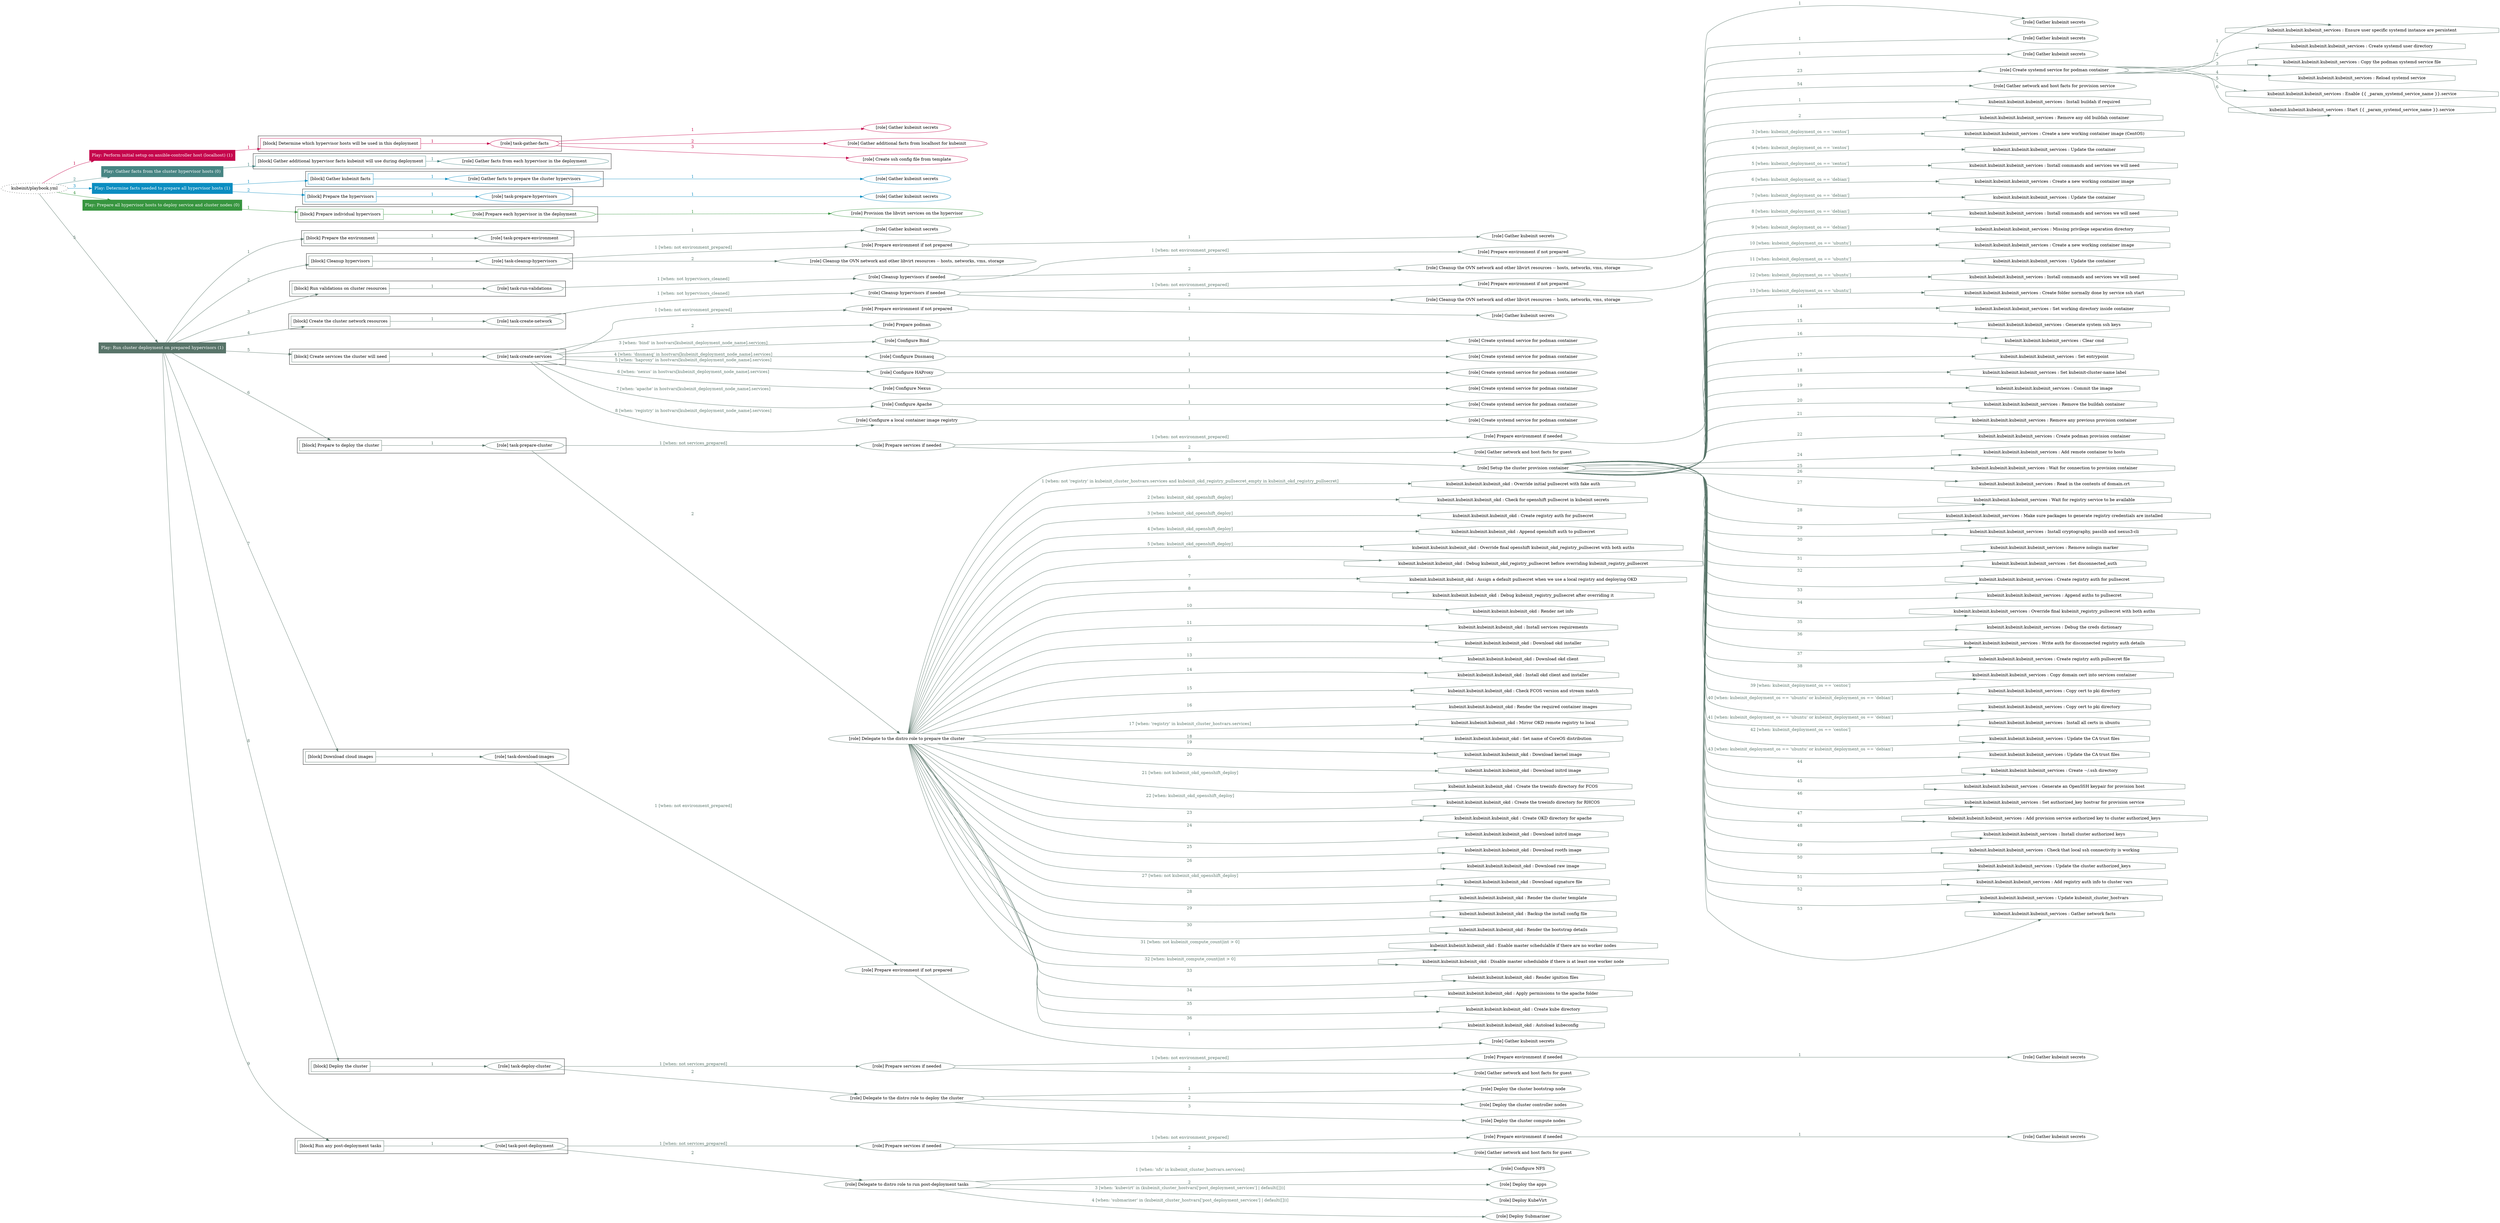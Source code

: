 digraph {
	graph [concentrate=true ordering=in rankdir=LR ratio=fill]
	edge [esep=5 sep=10]
	"kubeinit/playbook.yml" [URL="/home/runner/work/kubeinit/kubeinit/kubeinit/playbook.yml" id=playbook_1d8f896d style=dotted]
	play_7222ccff [label="Play: Perform initial setup on ansible-controller host (localhost) (1)" URL="/home/runner/work/kubeinit/kubeinit/kubeinit/playbook.yml" color="#c5074c" fontcolor="#ffffff" id=play_7222ccff shape=box style=filled tooltip=localhost]
	"kubeinit/playbook.yml" -> play_7222ccff [label="1 " color="#c5074c" fontcolor="#c5074c" id=edge_963d4445 labeltooltip="1 " tooltip="1 "]
	subgraph "Gather kubeinit secrets" {
		role_e71d6bcf [label="[role] Gather kubeinit secrets" URL="/home/runner/.ansible/collections/ansible_collections/kubeinit/kubeinit/roles/kubeinit_prepare/tasks/build_hypervisors_group.yml" color="#c5074c" id=role_e71d6bcf tooltip="Gather kubeinit secrets"]
	}
	subgraph "Gather additional facts from localhost for kubeinit" {
		role_3b36442c [label="[role] Gather additional facts from localhost for kubeinit" URL="/home/runner/.ansible/collections/ansible_collections/kubeinit/kubeinit/roles/kubeinit_prepare/tasks/build_hypervisors_group.yml" color="#c5074c" id=role_3b36442c tooltip="Gather additional facts from localhost for kubeinit"]
	}
	subgraph "Create ssh config file from template" {
		role_ee6484be [label="[role] Create ssh config file from template" URL="/home/runner/.ansible/collections/ansible_collections/kubeinit/kubeinit/roles/kubeinit_prepare/tasks/build_hypervisors_group.yml" color="#c5074c" id=role_ee6484be tooltip="Create ssh config file from template"]
	}
	subgraph "task-gather-facts" {
		role_029ca842 [label="[role] task-gather-facts" URL="/home/runner/work/kubeinit/kubeinit/kubeinit/playbook.yml" color="#c5074c" id=role_029ca842 tooltip="task-gather-facts"]
		role_029ca842 -> role_e71d6bcf [label="1 " color="#c5074c" fontcolor="#c5074c" id=edge_c3f3ca4c labeltooltip="1 " tooltip="1 "]
		role_029ca842 -> role_3b36442c [label="2 " color="#c5074c" fontcolor="#c5074c" id=edge_de7c8047 labeltooltip="2 " tooltip="2 "]
		role_029ca842 -> role_ee6484be [label="3 " color="#c5074c" fontcolor="#c5074c" id=edge_4dbdba07 labeltooltip="3 " tooltip="3 "]
	}
	subgraph "Play: Perform initial setup on ansible-controller host (localhost) (1)" {
		play_7222ccff -> block_3a593dbc [label=1 color="#c5074c" fontcolor="#c5074c" id=edge_8c9bf34b labeltooltip=1 tooltip=1]
		subgraph cluster_block_3a593dbc {
			block_3a593dbc [label="[block] Determine which hypervisor hosts will be used in this deployment" URL="/home/runner/work/kubeinit/kubeinit/kubeinit/playbook.yml" color="#c5074c" id=block_3a593dbc labeltooltip="Determine which hypervisor hosts will be used in this deployment" shape=box tooltip="Determine which hypervisor hosts will be used in this deployment"]
			block_3a593dbc -> role_029ca842 [label="1 " color="#c5074c" fontcolor="#c5074c" id=edge_b47c3b50 labeltooltip="1 " tooltip="1 "]
		}
	}
	play_c73fe70f [label="Play: Gather facts from the cluster hypervisor hosts (0)" URL="/home/runner/work/kubeinit/kubeinit/kubeinit/playbook.yml" color="#478583" fontcolor="#ffffff" id=play_c73fe70f shape=box style=filled tooltip="Play: Gather facts from the cluster hypervisor hosts (0)"]
	"kubeinit/playbook.yml" -> play_c73fe70f [label="2 " color="#478583" fontcolor="#478583" id=edge_90181bbe labeltooltip="2 " tooltip="2 "]
	subgraph "Gather facts from each hypervisor in the deployment" {
		role_b832a86c [label="[role] Gather facts from each hypervisor in the deployment" URL="/home/runner/work/kubeinit/kubeinit/kubeinit/playbook.yml" color="#478583" id=role_b832a86c tooltip="Gather facts from each hypervisor in the deployment"]
	}
	subgraph "Play: Gather facts from the cluster hypervisor hosts (0)" {
		play_c73fe70f -> block_451faad4 [label=1 color="#478583" fontcolor="#478583" id=edge_5d49f55a labeltooltip=1 tooltip=1]
		subgraph cluster_block_451faad4 {
			block_451faad4 [label="[block] Gather additional hypervisor facts kubeinit will use during deployment" URL="/home/runner/work/kubeinit/kubeinit/kubeinit/playbook.yml" color="#478583" id=block_451faad4 labeltooltip="Gather additional hypervisor facts kubeinit will use during deployment" shape=box tooltip="Gather additional hypervisor facts kubeinit will use during deployment"]
			block_451faad4 -> role_b832a86c [label="1 " color="#478583" fontcolor="#478583" id=edge_1bfff8ae labeltooltip="1 " tooltip="1 "]
		}
	}
	play_6b779b83 [label="Play: Determine facts needed to prepare all hypervisor hosts (1)" URL="/home/runner/work/kubeinit/kubeinit/kubeinit/playbook.yml" color="#0b8dc1" fontcolor="#ffffff" id=play_6b779b83 shape=box style=filled tooltip=localhost]
	"kubeinit/playbook.yml" -> play_6b779b83 [label="3 " color="#0b8dc1" fontcolor="#0b8dc1" id=edge_4e20a6e5 labeltooltip="3 " tooltip="3 "]
	subgraph "Gather kubeinit secrets" {
		role_21eb74d7 [label="[role] Gather kubeinit secrets" URL="/home/runner/.ansible/collections/ansible_collections/kubeinit/kubeinit/roles/kubeinit_prepare/tasks/gather_kubeinit_facts.yml" color="#0b8dc1" id=role_21eb74d7 tooltip="Gather kubeinit secrets"]
	}
	subgraph "Gather facts to prepare the cluster hypervisors" {
		role_31ad65f6 [label="[role] Gather facts to prepare the cluster hypervisors" URL="/home/runner/work/kubeinit/kubeinit/kubeinit/playbook.yml" color="#0b8dc1" id=role_31ad65f6 tooltip="Gather facts to prepare the cluster hypervisors"]
		role_31ad65f6 -> role_21eb74d7 [label="1 " color="#0b8dc1" fontcolor="#0b8dc1" id=edge_931f1204 labeltooltip="1 " tooltip="1 "]
	}
	subgraph "Gather kubeinit secrets" {
		role_bd94f12a [label="[role] Gather kubeinit secrets" URL="/home/runner/.ansible/collections/ansible_collections/kubeinit/kubeinit/roles/kubeinit_prepare/tasks/gather_kubeinit_facts.yml" color="#0b8dc1" id=role_bd94f12a tooltip="Gather kubeinit secrets"]
	}
	subgraph "task-prepare-hypervisors" {
		role_75d76850 [label="[role] task-prepare-hypervisors" URL="/home/runner/work/kubeinit/kubeinit/kubeinit/playbook.yml" color="#0b8dc1" id=role_75d76850 tooltip="task-prepare-hypervisors"]
		role_75d76850 -> role_bd94f12a [label="1 " color="#0b8dc1" fontcolor="#0b8dc1" id=edge_491e156d labeltooltip="1 " tooltip="1 "]
	}
	subgraph "Play: Determine facts needed to prepare all hypervisor hosts (1)" {
		play_6b779b83 -> block_4254b360 [label=1 color="#0b8dc1" fontcolor="#0b8dc1" id=edge_a2b64221 labeltooltip=1 tooltip=1]
		subgraph cluster_block_4254b360 {
			block_4254b360 [label="[block] Gather kubeinit facts" URL="/home/runner/work/kubeinit/kubeinit/kubeinit/playbook.yml" color="#0b8dc1" id=block_4254b360 labeltooltip="Gather kubeinit facts" shape=box tooltip="Gather kubeinit facts"]
			block_4254b360 -> role_31ad65f6 [label="1 " color="#0b8dc1" fontcolor="#0b8dc1" id=edge_25b1e7f9 labeltooltip="1 " tooltip="1 "]
		}
		play_6b779b83 -> block_84c6c390 [label=2 color="#0b8dc1" fontcolor="#0b8dc1" id=edge_56165bd5 labeltooltip=2 tooltip=2]
		subgraph cluster_block_84c6c390 {
			block_84c6c390 [label="[block] Prepare the hypervisors" URL="/home/runner/work/kubeinit/kubeinit/kubeinit/playbook.yml" color="#0b8dc1" id=block_84c6c390 labeltooltip="Prepare the hypervisors" shape=box tooltip="Prepare the hypervisors"]
			block_84c6c390 -> role_75d76850 [label="1 " color="#0b8dc1" fontcolor="#0b8dc1" id=edge_51b230b6 labeltooltip="1 " tooltip="1 "]
		}
	}
	play_6799809a [label="Play: Prepare all hypervisor hosts to deploy service and cluster nodes (0)" URL="/home/runner/work/kubeinit/kubeinit/kubeinit/playbook.yml" color="#37953f" fontcolor="#ffffff" id=play_6799809a shape=box style=filled tooltip="Play: Prepare all hypervisor hosts to deploy service and cluster nodes (0)"]
	"kubeinit/playbook.yml" -> play_6799809a [label="4 " color="#37953f" fontcolor="#37953f" id=edge_750c0cdb labeltooltip="4 " tooltip="4 "]
	subgraph "Provision the libvirt services on the hypervisor" {
		role_d2b719fb [label="[role] Provision the libvirt services on the hypervisor" URL="/home/runner/.ansible/collections/ansible_collections/kubeinit/kubeinit/roles/kubeinit_prepare/tasks/prepare_hypervisor.yml" color="#37953f" id=role_d2b719fb tooltip="Provision the libvirt services on the hypervisor"]
	}
	subgraph "Prepare each hypervisor in the deployment" {
		role_62696203 [label="[role] Prepare each hypervisor in the deployment" URL="/home/runner/work/kubeinit/kubeinit/kubeinit/playbook.yml" color="#37953f" id=role_62696203 tooltip="Prepare each hypervisor in the deployment"]
		role_62696203 -> role_d2b719fb [label="1 " color="#37953f" fontcolor="#37953f" id=edge_0599225d labeltooltip="1 " tooltip="1 "]
	}
	subgraph "Play: Prepare all hypervisor hosts to deploy service and cluster nodes (0)" {
		play_6799809a -> block_126c16d9 [label=1 color="#37953f" fontcolor="#37953f" id=edge_f3c14349 labeltooltip=1 tooltip=1]
		subgraph cluster_block_126c16d9 {
			block_126c16d9 [label="[block] Prepare individual hypervisors" URL="/home/runner/work/kubeinit/kubeinit/kubeinit/playbook.yml" color="#37953f" id=block_126c16d9 labeltooltip="Prepare individual hypervisors" shape=box tooltip="Prepare individual hypervisors"]
			block_126c16d9 -> role_62696203 [label="1 " color="#37953f" fontcolor="#37953f" id=edge_c13ada9a labeltooltip="1 " tooltip="1 "]
		}
	}
	play_0292c54a [label="Play: Run cluster deployment on prepared hypervisors (1)" URL="/home/runner/work/kubeinit/kubeinit/kubeinit/playbook.yml" color="#587469" fontcolor="#ffffff" id=play_0292c54a shape=box style=filled tooltip=localhost]
	"kubeinit/playbook.yml" -> play_0292c54a [label="5 " color="#587469" fontcolor="#587469" id=edge_85718c93 labeltooltip="5 " tooltip="5 "]
	subgraph "Gather kubeinit secrets" {
		role_5b34ff20 [label="[role] Gather kubeinit secrets" URL="/home/runner/.ansible/collections/ansible_collections/kubeinit/kubeinit/roles/kubeinit_prepare/tasks/gather_kubeinit_facts.yml" color="#587469" id=role_5b34ff20 tooltip="Gather kubeinit secrets"]
	}
	subgraph "task-prepare-environment" {
		role_79d90f9b [label="[role] task-prepare-environment" URL="/home/runner/work/kubeinit/kubeinit/kubeinit/playbook.yml" color="#587469" id=role_79d90f9b tooltip="task-prepare-environment"]
		role_79d90f9b -> role_5b34ff20 [label="1 " color="#587469" fontcolor="#587469" id=edge_3c69b542 labeltooltip="1 " tooltip="1 "]
	}
	subgraph "Gather kubeinit secrets" {
		role_d7ebc7e3 [label="[role] Gather kubeinit secrets" URL="/home/runner/.ansible/collections/ansible_collections/kubeinit/kubeinit/roles/kubeinit_prepare/tasks/gather_kubeinit_facts.yml" color="#587469" id=role_d7ebc7e3 tooltip="Gather kubeinit secrets"]
	}
	subgraph "Prepare environment if not prepared" {
		role_22fbe6de [label="[role] Prepare environment if not prepared" URL="/home/runner/.ansible/collections/ansible_collections/kubeinit/kubeinit/roles/kubeinit_prepare/tasks/cleanup_hypervisors.yml" color="#587469" id=role_22fbe6de tooltip="Prepare environment if not prepared"]
		role_22fbe6de -> role_d7ebc7e3 [label="1 " color="#587469" fontcolor="#587469" id=edge_3bb37305 labeltooltip="1 " tooltip="1 "]
	}
	subgraph "Cleanup the OVN network and other libvirt resources -- hosts, networks, vms, storage" {
		role_b9153691 [label="[role] Cleanup the OVN network and other libvirt resources -- hosts, networks, vms, storage" URL="/home/runner/.ansible/collections/ansible_collections/kubeinit/kubeinit/roles/kubeinit_prepare/tasks/cleanup_hypervisors.yml" color="#587469" id=role_b9153691 tooltip="Cleanup the OVN network and other libvirt resources -- hosts, networks, vms, storage"]
	}
	subgraph "task-cleanup-hypervisors" {
		role_e7407052 [label="[role] task-cleanup-hypervisors" URL="/home/runner/work/kubeinit/kubeinit/kubeinit/playbook.yml" color="#587469" id=role_e7407052 tooltip="task-cleanup-hypervisors"]
		role_e7407052 -> role_22fbe6de [label="1 [when: not environment_prepared]" color="#587469" fontcolor="#587469" id=edge_60c3dc59 labeltooltip="1 [when: not environment_prepared]" tooltip="1 [when: not environment_prepared]"]
		role_e7407052 -> role_b9153691 [label="2 " color="#587469" fontcolor="#587469" id=edge_6fa06dde labeltooltip="2 " tooltip="2 "]
	}
	subgraph "Gather kubeinit secrets" {
		role_6a98ae75 [label="[role] Gather kubeinit secrets" URL="/home/runner/.ansible/collections/ansible_collections/kubeinit/kubeinit/roles/kubeinit_prepare/tasks/gather_kubeinit_facts.yml" color="#587469" id=role_6a98ae75 tooltip="Gather kubeinit secrets"]
	}
	subgraph "Prepare environment if not prepared" {
		role_db8d24f8 [label="[role] Prepare environment if not prepared" URL="/home/runner/.ansible/collections/ansible_collections/kubeinit/kubeinit/roles/kubeinit_prepare/tasks/cleanup_hypervisors.yml" color="#587469" id=role_db8d24f8 tooltip="Prepare environment if not prepared"]
		role_db8d24f8 -> role_6a98ae75 [label="1 " color="#587469" fontcolor="#587469" id=edge_5adbea30 labeltooltip="1 " tooltip="1 "]
	}
	subgraph "Cleanup the OVN network and other libvirt resources -- hosts, networks, vms, storage" {
		role_6ac87111 [label="[role] Cleanup the OVN network and other libvirt resources -- hosts, networks, vms, storage" URL="/home/runner/.ansible/collections/ansible_collections/kubeinit/kubeinit/roles/kubeinit_prepare/tasks/cleanup_hypervisors.yml" color="#587469" id=role_6ac87111 tooltip="Cleanup the OVN network and other libvirt resources -- hosts, networks, vms, storage"]
	}
	subgraph "Cleanup hypervisors if needed" {
		role_70cc5672 [label="[role] Cleanup hypervisors if needed" URL="/home/runner/.ansible/collections/ansible_collections/kubeinit/kubeinit/roles/kubeinit_validations/tasks/main.yml" color="#587469" id=role_70cc5672 tooltip="Cleanup hypervisors if needed"]
		role_70cc5672 -> role_db8d24f8 [label="1 [when: not environment_prepared]" color="#587469" fontcolor="#587469" id=edge_99059707 labeltooltip="1 [when: not environment_prepared]" tooltip="1 [when: not environment_prepared]"]
		role_70cc5672 -> role_6ac87111 [label="2 " color="#587469" fontcolor="#587469" id=edge_65d4037a labeltooltip="2 " tooltip="2 "]
	}
	subgraph "task-run-validations" {
		role_f75acb58 [label="[role] task-run-validations" URL="/home/runner/work/kubeinit/kubeinit/kubeinit/playbook.yml" color="#587469" id=role_f75acb58 tooltip="task-run-validations"]
		role_f75acb58 -> role_70cc5672 [label="1 [when: not hypervisors_cleaned]" color="#587469" fontcolor="#587469" id=edge_53ecb92d labeltooltip="1 [when: not hypervisors_cleaned]" tooltip="1 [when: not hypervisors_cleaned]"]
	}
	subgraph "Gather kubeinit secrets" {
		role_12c5888c [label="[role] Gather kubeinit secrets" URL="/home/runner/.ansible/collections/ansible_collections/kubeinit/kubeinit/roles/kubeinit_prepare/tasks/gather_kubeinit_facts.yml" color="#587469" id=role_12c5888c tooltip="Gather kubeinit secrets"]
	}
	subgraph "Prepare environment if not prepared" {
		role_1fc01523 [label="[role] Prepare environment if not prepared" URL="/home/runner/.ansible/collections/ansible_collections/kubeinit/kubeinit/roles/kubeinit_prepare/tasks/cleanup_hypervisors.yml" color="#587469" id=role_1fc01523 tooltip="Prepare environment if not prepared"]
		role_1fc01523 -> role_12c5888c [label="1 " color="#587469" fontcolor="#587469" id=edge_4a3059a3 labeltooltip="1 " tooltip="1 "]
	}
	subgraph "Cleanup the OVN network and other libvirt resources -- hosts, networks, vms, storage" {
		role_bedef144 [label="[role] Cleanup the OVN network and other libvirt resources -- hosts, networks, vms, storage" URL="/home/runner/.ansible/collections/ansible_collections/kubeinit/kubeinit/roles/kubeinit_prepare/tasks/cleanup_hypervisors.yml" color="#587469" id=role_bedef144 tooltip="Cleanup the OVN network and other libvirt resources -- hosts, networks, vms, storage"]
	}
	subgraph "Cleanup hypervisors if needed" {
		role_ab566932 [label="[role] Cleanup hypervisors if needed" URL="/home/runner/.ansible/collections/ansible_collections/kubeinit/kubeinit/roles/kubeinit_libvirt/tasks/create_network.yml" color="#587469" id=role_ab566932 tooltip="Cleanup hypervisors if needed"]
		role_ab566932 -> role_1fc01523 [label="1 [when: not environment_prepared]" color="#587469" fontcolor="#587469" id=edge_3629cb6f labeltooltip="1 [when: not environment_prepared]" tooltip="1 [when: not environment_prepared]"]
		role_ab566932 -> role_bedef144 [label="2 " color="#587469" fontcolor="#587469" id=edge_fb34f6eb labeltooltip="2 " tooltip="2 "]
	}
	subgraph "task-create-network" {
		role_fb997650 [label="[role] task-create-network" URL="/home/runner/work/kubeinit/kubeinit/kubeinit/playbook.yml" color="#587469" id=role_fb997650 tooltip="task-create-network"]
		role_fb997650 -> role_ab566932 [label="1 [when: not hypervisors_cleaned]" color="#587469" fontcolor="#587469" id=edge_5cce96b2 labeltooltip="1 [when: not hypervisors_cleaned]" tooltip="1 [when: not hypervisors_cleaned]"]
	}
	subgraph "Gather kubeinit secrets" {
		role_68292ebf [label="[role] Gather kubeinit secrets" URL="/home/runner/.ansible/collections/ansible_collections/kubeinit/kubeinit/roles/kubeinit_prepare/tasks/gather_kubeinit_facts.yml" color="#587469" id=role_68292ebf tooltip="Gather kubeinit secrets"]
	}
	subgraph "Prepare environment if not prepared" {
		role_e01bb07a [label="[role] Prepare environment if not prepared" URL="/home/runner/.ansible/collections/ansible_collections/kubeinit/kubeinit/roles/kubeinit_services/tasks/main.yml" color="#587469" id=role_e01bb07a tooltip="Prepare environment if not prepared"]
		role_e01bb07a -> role_68292ebf [label="1 " color="#587469" fontcolor="#587469" id=edge_e50891c3 labeltooltip="1 " tooltip="1 "]
	}
	subgraph "Prepare podman" {
		role_96bc0c48 [label="[role] Prepare podman" URL="/home/runner/.ansible/collections/ansible_collections/kubeinit/kubeinit/roles/kubeinit_services/tasks/00_create_service_pod.yml" color="#587469" id=role_96bc0c48 tooltip="Prepare podman"]
	}
	subgraph "Create systemd service for podman container" {
		role_5847eb28 [label="[role] Create systemd service for podman container" URL="/home/runner/.ansible/collections/ansible_collections/kubeinit/kubeinit/roles/kubeinit_bind/tasks/main.yml" color="#587469" id=role_5847eb28 tooltip="Create systemd service for podman container"]
	}
	subgraph "Configure Bind" {
		role_a9e77246 [label="[role] Configure Bind" URL="/home/runner/.ansible/collections/ansible_collections/kubeinit/kubeinit/roles/kubeinit_services/tasks/start_services_containers.yml" color="#587469" id=role_a9e77246 tooltip="Configure Bind"]
		role_a9e77246 -> role_5847eb28 [label="1 " color="#587469" fontcolor="#587469" id=edge_f1a9036f labeltooltip="1 " tooltip="1 "]
	}
	subgraph "Create systemd service for podman container" {
		role_e3dc04c3 [label="[role] Create systemd service for podman container" URL="/home/runner/.ansible/collections/ansible_collections/kubeinit/kubeinit/roles/kubeinit_dnsmasq/tasks/main.yml" color="#587469" id=role_e3dc04c3 tooltip="Create systemd service for podman container"]
	}
	subgraph "Configure Dnsmasq" {
		role_cbc1c59f [label="[role] Configure Dnsmasq" URL="/home/runner/.ansible/collections/ansible_collections/kubeinit/kubeinit/roles/kubeinit_services/tasks/start_services_containers.yml" color="#587469" id=role_cbc1c59f tooltip="Configure Dnsmasq"]
		role_cbc1c59f -> role_e3dc04c3 [label="1 " color="#587469" fontcolor="#587469" id=edge_932ba097 labeltooltip="1 " tooltip="1 "]
	}
	subgraph "Create systemd service for podman container" {
		role_0ca4397d [label="[role] Create systemd service for podman container" URL="/home/runner/.ansible/collections/ansible_collections/kubeinit/kubeinit/roles/kubeinit_haproxy/tasks/main.yml" color="#587469" id=role_0ca4397d tooltip="Create systemd service for podman container"]
	}
	subgraph "Configure HAProxy" {
		role_5d62eced [label="[role] Configure HAProxy" URL="/home/runner/.ansible/collections/ansible_collections/kubeinit/kubeinit/roles/kubeinit_services/tasks/start_services_containers.yml" color="#587469" id=role_5d62eced tooltip="Configure HAProxy"]
		role_5d62eced -> role_0ca4397d [label="1 " color="#587469" fontcolor="#587469" id=edge_bcbb87cd labeltooltip="1 " tooltip="1 "]
	}
	subgraph "Create systemd service for podman container" {
		role_230f0696 [label="[role] Create systemd service for podman container" URL="/home/runner/.ansible/collections/ansible_collections/kubeinit/kubeinit/roles/kubeinit_nexus/tasks/main.yml" color="#587469" id=role_230f0696 tooltip="Create systemd service for podman container"]
	}
	subgraph "Configure Nexus" {
		role_90338e8b [label="[role] Configure Nexus" URL="/home/runner/.ansible/collections/ansible_collections/kubeinit/kubeinit/roles/kubeinit_services/tasks/start_services_containers.yml" color="#587469" id=role_90338e8b tooltip="Configure Nexus"]
		role_90338e8b -> role_230f0696 [label="1 " color="#587469" fontcolor="#587469" id=edge_56b2eafd labeltooltip="1 " tooltip="1 "]
	}
	subgraph "Create systemd service for podman container" {
		role_5b8d9107 [label="[role] Create systemd service for podman container" URL="/home/runner/.ansible/collections/ansible_collections/kubeinit/kubeinit/roles/kubeinit_apache/tasks/main.yml" color="#587469" id=role_5b8d9107 tooltip="Create systemd service for podman container"]
	}
	subgraph "Configure Apache" {
		role_4fdf6907 [label="[role] Configure Apache" URL="/home/runner/.ansible/collections/ansible_collections/kubeinit/kubeinit/roles/kubeinit_services/tasks/start_services_containers.yml" color="#587469" id=role_4fdf6907 tooltip="Configure Apache"]
		role_4fdf6907 -> role_5b8d9107 [label="1 " color="#587469" fontcolor="#587469" id=edge_fb1bec10 labeltooltip="1 " tooltip="1 "]
	}
	subgraph "Create systemd service for podman container" {
		role_2db2ca8a [label="[role] Create systemd service for podman container" URL="/home/runner/.ansible/collections/ansible_collections/kubeinit/kubeinit/roles/kubeinit_registry/tasks/main.yml" color="#587469" id=role_2db2ca8a tooltip="Create systemd service for podman container"]
	}
	subgraph "Configure a local container image registry" {
		role_3872d6fc [label="[role] Configure a local container image registry" URL="/home/runner/.ansible/collections/ansible_collections/kubeinit/kubeinit/roles/kubeinit_services/tasks/start_services_containers.yml" color="#587469" id=role_3872d6fc tooltip="Configure a local container image registry"]
		role_3872d6fc -> role_2db2ca8a [label="1 " color="#587469" fontcolor="#587469" id=edge_53f1d0c7 labeltooltip="1 " tooltip="1 "]
	}
	subgraph "task-create-services" {
		role_3ba3e551 [label="[role] task-create-services" URL="/home/runner/work/kubeinit/kubeinit/kubeinit/playbook.yml" color="#587469" id=role_3ba3e551 tooltip="task-create-services"]
		role_3ba3e551 -> role_e01bb07a [label="1 [when: not environment_prepared]" color="#587469" fontcolor="#587469" id=edge_7bcd5b9a labeltooltip="1 [when: not environment_prepared]" tooltip="1 [when: not environment_prepared]"]
		role_3ba3e551 -> role_96bc0c48 [label="2 " color="#587469" fontcolor="#587469" id=edge_060a336b labeltooltip="2 " tooltip="2 "]
		role_3ba3e551 -> role_a9e77246 [label="3 [when: 'bind' in hostvars[kubeinit_deployment_node_name].services]" color="#587469" fontcolor="#587469" id=edge_80cd8a25 labeltooltip="3 [when: 'bind' in hostvars[kubeinit_deployment_node_name].services]" tooltip="3 [when: 'bind' in hostvars[kubeinit_deployment_node_name].services]"]
		role_3ba3e551 -> role_cbc1c59f [label="4 [when: 'dnsmasq' in hostvars[kubeinit_deployment_node_name].services]" color="#587469" fontcolor="#587469" id=edge_898b8c7f labeltooltip="4 [when: 'dnsmasq' in hostvars[kubeinit_deployment_node_name].services]" tooltip="4 [when: 'dnsmasq' in hostvars[kubeinit_deployment_node_name].services]"]
		role_3ba3e551 -> role_5d62eced [label="5 [when: 'haproxy' in hostvars[kubeinit_deployment_node_name].services]" color="#587469" fontcolor="#587469" id=edge_328ade9c labeltooltip="5 [when: 'haproxy' in hostvars[kubeinit_deployment_node_name].services]" tooltip="5 [when: 'haproxy' in hostvars[kubeinit_deployment_node_name].services]"]
		role_3ba3e551 -> role_90338e8b [label="6 [when: 'nexus' in hostvars[kubeinit_deployment_node_name].services]" color="#587469" fontcolor="#587469" id=edge_c546a012 labeltooltip="6 [when: 'nexus' in hostvars[kubeinit_deployment_node_name].services]" tooltip="6 [when: 'nexus' in hostvars[kubeinit_deployment_node_name].services]"]
		role_3ba3e551 -> role_4fdf6907 [label="7 [when: 'apache' in hostvars[kubeinit_deployment_node_name].services]" color="#587469" fontcolor="#587469" id=edge_4ef4fe9c labeltooltip="7 [when: 'apache' in hostvars[kubeinit_deployment_node_name].services]" tooltip="7 [when: 'apache' in hostvars[kubeinit_deployment_node_name].services]"]
		role_3ba3e551 -> role_3872d6fc [label="8 [when: 'registry' in hostvars[kubeinit_deployment_node_name].services]" color="#587469" fontcolor="#587469" id=edge_25eafe39 labeltooltip="8 [when: 'registry' in hostvars[kubeinit_deployment_node_name].services]" tooltip="8 [when: 'registry' in hostvars[kubeinit_deployment_node_name].services]"]
	}
	subgraph "Gather kubeinit secrets" {
		role_7eb487ce [label="[role] Gather kubeinit secrets" URL="/home/runner/.ansible/collections/ansible_collections/kubeinit/kubeinit/roles/kubeinit_prepare/tasks/gather_kubeinit_facts.yml" color="#587469" id=role_7eb487ce tooltip="Gather kubeinit secrets"]
	}
	subgraph "Prepare environment if needed" {
		role_f1930a53 [label="[role] Prepare environment if needed" URL="/home/runner/.ansible/collections/ansible_collections/kubeinit/kubeinit/roles/kubeinit_services/tasks/prepare_services.yml" color="#587469" id=role_f1930a53 tooltip="Prepare environment if needed"]
		role_f1930a53 -> role_7eb487ce [label="1 " color="#587469" fontcolor="#587469" id=edge_9ec408d3 labeltooltip="1 " tooltip="1 "]
	}
	subgraph "Gather network and host facts for guest" {
		role_823ad9d7 [label="[role] Gather network and host facts for guest" URL="/home/runner/.ansible/collections/ansible_collections/kubeinit/kubeinit/roles/kubeinit_services/tasks/prepare_services.yml" color="#587469" id=role_823ad9d7 tooltip="Gather network and host facts for guest"]
	}
	subgraph "Prepare services if needed" {
		role_32ff2c1c [label="[role] Prepare services if needed" URL="/home/runner/.ansible/collections/ansible_collections/kubeinit/kubeinit/roles/kubeinit_prepare/tasks/prepare_cluster.yml" color="#587469" id=role_32ff2c1c tooltip="Prepare services if needed"]
		role_32ff2c1c -> role_f1930a53 [label="1 [when: not environment_prepared]" color="#587469" fontcolor="#587469" id=edge_b6a64ece labeltooltip="1 [when: not environment_prepared]" tooltip="1 [when: not environment_prepared]"]
		role_32ff2c1c -> role_823ad9d7 [label="2 " color="#587469" fontcolor="#587469" id=edge_1bbf95e2 labeltooltip="2 " tooltip="2 "]
	}
	subgraph "Create systemd service for podman container" {
		role_37e4e75e [label="[role] Create systemd service for podman container" URL="/home/runner/.ansible/collections/ansible_collections/kubeinit/kubeinit/roles/kubeinit_services/tasks/create_provision_container.yml" color="#587469" id=role_37e4e75e tooltip="Create systemd service for podman container"]
		task_733b0130 [label="kubeinit.kubeinit.kubeinit_services : Ensure user specific systemd instance are persistent" URL="/home/runner/.ansible/collections/ansible_collections/kubeinit/kubeinit/roles/kubeinit_services/tasks/create_managed_service.yml" color="#587469" id=task_733b0130 shape=octagon tooltip="kubeinit.kubeinit.kubeinit_services : Ensure user specific systemd instance are persistent"]
		role_37e4e75e -> task_733b0130 [label="1 " color="#587469" fontcolor="#587469" id=edge_144458b0 labeltooltip="1 " tooltip="1 "]
		task_c688c68a [label="kubeinit.kubeinit.kubeinit_services : Create systemd user directory" URL="/home/runner/.ansible/collections/ansible_collections/kubeinit/kubeinit/roles/kubeinit_services/tasks/create_managed_service.yml" color="#587469" id=task_c688c68a shape=octagon tooltip="kubeinit.kubeinit.kubeinit_services : Create systemd user directory"]
		role_37e4e75e -> task_c688c68a [label="2 " color="#587469" fontcolor="#587469" id=edge_410e0e23 labeltooltip="2 " tooltip="2 "]
		task_732ecc7c [label="kubeinit.kubeinit.kubeinit_services : Copy the podman systemd service file" URL="/home/runner/.ansible/collections/ansible_collections/kubeinit/kubeinit/roles/kubeinit_services/tasks/create_managed_service.yml" color="#587469" id=task_732ecc7c shape=octagon tooltip="kubeinit.kubeinit.kubeinit_services : Copy the podman systemd service file"]
		role_37e4e75e -> task_732ecc7c [label="3 " color="#587469" fontcolor="#587469" id=edge_922c612d labeltooltip="3 " tooltip="3 "]
		task_1ce408b0 [label="kubeinit.kubeinit.kubeinit_services : Reload systemd service" URL="/home/runner/.ansible/collections/ansible_collections/kubeinit/kubeinit/roles/kubeinit_services/tasks/create_managed_service.yml" color="#587469" id=task_1ce408b0 shape=octagon tooltip="kubeinit.kubeinit.kubeinit_services : Reload systemd service"]
		role_37e4e75e -> task_1ce408b0 [label="4 " color="#587469" fontcolor="#587469" id=edge_90922e05 labeltooltip="4 " tooltip="4 "]
		task_226ce4a0 [label="kubeinit.kubeinit.kubeinit_services : Enable {{ _param_systemd_service_name }}.service" URL="/home/runner/.ansible/collections/ansible_collections/kubeinit/kubeinit/roles/kubeinit_services/tasks/create_managed_service.yml" color="#587469" id=task_226ce4a0 shape=octagon tooltip="kubeinit.kubeinit.kubeinit_services : Enable {{ _param_systemd_service_name }}.service"]
		role_37e4e75e -> task_226ce4a0 [label="5 " color="#587469" fontcolor="#587469" id=edge_f8869bdc labeltooltip="5 " tooltip="5 "]
		task_bafa2622 [label="kubeinit.kubeinit.kubeinit_services : Start {{ _param_systemd_service_name }}.service" URL="/home/runner/.ansible/collections/ansible_collections/kubeinit/kubeinit/roles/kubeinit_services/tasks/create_managed_service.yml" color="#587469" id=task_bafa2622 shape=octagon tooltip="kubeinit.kubeinit.kubeinit_services : Start {{ _param_systemd_service_name }}.service"]
		role_37e4e75e -> task_bafa2622 [label="6 " color="#587469" fontcolor="#587469" id=edge_841ced78 labeltooltip="6 " tooltip="6 "]
	}
	subgraph "Gather network and host facts for provision service" {
		role_26408c99 [label="[role] Gather network and host facts for provision service" URL="/home/runner/.ansible/collections/ansible_collections/kubeinit/kubeinit/roles/kubeinit_services/tasks/create_provision_container.yml" color="#587469" id=role_26408c99 tooltip="Gather network and host facts for provision service"]
	}
	subgraph "Setup the cluster provision container" {
		role_8b034bc6 [label="[role] Setup the cluster provision container" URL="/home/runner/.ansible/collections/ansible_collections/kubeinit/kubeinit/roles/kubeinit_okd/tasks/prepare_cluster.yml" color="#587469" id=role_8b034bc6 tooltip="Setup the cluster provision container"]
		task_dfbf8410 [label="kubeinit.kubeinit.kubeinit_services : Install buildah if required" URL="/home/runner/.ansible/collections/ansible_collections/kubeinit/kubeinit/roles/kubeinit_services/tasks/create_provision_container.yml" color="#587469" id=task_dfbf8410 shape=octagon tooltip="kubeinit.kubeinit.kubeinit_services : Install buildah if required"]
		role_8b034bc6 -> task_dfbf8410 [label="1 " color="#587469" fontcolor="#587469" id=edge_e258baa0 labeltooltip="1 " tooltip="1 "]
		task_e2cac08c [label="kubeinit.kubeinit.kubeinit_services : Remove any old buildah container" URL="/home/runner/.ansible/collections/ansible_collections/kubeinit/kubeinit/roles/kubeinit_services/tasks/create_provision_container.yml" color="#587469" id=task_e2cac08c shape=octagon tooltip="kubeinit.kubeinit.kubeinit_services : Remove any old buildah container"]
		role_8b034bc6 -> task_e2cac08c [label="2 " color="#587469" fontcolor="#587469" id=edge_bdf402cb labeltooltip="2 " tooltip="2 "]
		task_039af5ae [label="kubeinit.kubeinit.kubeinit_services : Create a new working container image (CentOS)" URL="/home/runner/.ansible/collections/ansible_collections/kubeinit/kubeinit/roles/kubeinit_services/tasks/create_provision_container.yml" color="#587469" id=task_039af5ae shape=octagon tooltip="kubeinit.kubeinit.kubeinit_services : Create a new working container image (CentOS)"]
		role_8b034bc6 -> task_039af5ae [label="3 [when: kubeinit_deployment_os == 'centos']" color="#587469" fontcolor="#587469" id=edge_75374910 labeltooltip="3 [when: kubeinit_deployment_os == 'centos']" tooltip="3 [when: kubeinit_deployment_os == 'centos']"]
		task_96ff79a3 [label="kubeinit.kubeinit.kubeinit_services : Update the container" URL="/home/runner/.ansible/collections/ansible_collections/kubeinit/kubeinit/roles/kubeinit_services/tasks/create_provision_container.yml" color="#587469" id=task_96ff79a3 shape=octagon tooltip="kubeinit.kubeinit.kubeinit_services : Update the container"]
		role_8b034bc6 -> task_96ff79a3 [label="4 [when: kubeinit_deployment_os == 'centos']" color="#587469" fontcolor="#587469" id=edge_b1da798e labeltooltip="4 [when: kubeinit_deployment_os == 'centos']" tooltip="4 [when: kubeinit_deployment_os == 'centos']"]
		task_65f4a55f [label="kubeinit.kubeinit.kubeinit_services : Install commands and services we will need" URL="/home/runner/.ansible/collections/ansible_collections/kubeinit/kubeinit/roles/kubeinit_services/tasks/create_provision_container.yml" color="#587469" id=task_65f4a55f shape=octagon tooltip="kubeinit.kubeinit.kubeinit_services : Install commands and services we will need"]
		role_8b034bc6 -> task_65f4a55f [label="5 [when: kubeinit_deployment_os == 'centos']" color="#587469" fontcolor="#587469" id=edge_3cfcf910 labeltooltip="5 [when: kubeinit_deployment_os == 'centos']" tooltip="5 [when: kubeinit_deployment_os == 'centos']"]
		task_4f17ef13 [label="kubeinit.kubeinit.kubeinit_services : Create a new working container image" URL="/home/runner/.ansible/collections/ansible_collections/kubeinit/kubeinit/roles/kubeinit_services/tasks/create_provision_container.yml" color="#587469" id=task_4f17ef13 shape=octagon tooltip="kubeinit.kubeinit.kubeinit_services : Create a new working container image"]
		role_8b034bc6 -> task_4f17ef13 [label="6 [when: kubeinit_deployment_os == 'debian']" color="#587469" fontcolor="#587469" id=edge_cbccb91b labeltooltip="6 [when: kubeinit_deployment_os == 'debian']" tooltip="6 [when: kubeinit_deployment_os == 'debian']"]
		task_fc372b8c [label="kubeinit.kubeinit.kubeinit_services : Update the container" URL="/home/runner/.ansible/collections/ansible_collections/kubeinit/kubeinit/roles/kubeinit_services/tasks/create_provision_container.yml" color="#587469" id=task_fc372b8c shape=octagon tooltip="kubeinit.kubeinit.kubeinit_services : Update the container"]
		role_8b034bc6 -> task_fc372b8c [label="7 [when: kubeinit_deployment_os == 'debian']" color="#587469" fontcolor="#587469" id=edge_867a5243 labeltooltip="7 [when: kubeinit_deployment_os == 'debian']" tooltip="7 [when: kubeinit_deployment_os == 'debian']"]
		task_9bf65f96 [label="kubeinit.kubeinit.kubeinit_services : Install commands and services we will need" URL="/home/runner/.ansible/collections/ansible_collections/kubeinit/kubeinit/roles/kubeinit_services/tasks/create_provision_container.yml" color="#587469" id=task_9bf65f96 shape=octagon tooltip="kubeinit.kubeinit.kubeinit_services : Install commands and services we will need"]
		role_8b034bc6 -> task_9bf65f96 [label="8 [when: kubeinit_deployment_os == 'debian']" color="#587469" fontcolor="#587469" id=edge_380fe755 labeltooltip="8 [when: kubeinit_deployment_os == 'debian']" tooltip="8 [when: kubeinit_deployment_os == 'debian']"]
		task_dfe45593 [label="kubeinit.kubeinit.kubeinit_services : Missing privilege separation directory" URL="/home/runner/.ansible/collections/ansible_collections/kubeinit/kubeinit/roles/kubeinit_services/tasks/create_provision_container.yml" color="#587469" id=task_dfe45593 shape=octagon tooltip="kubeinit.kubeinit.kubeinit_services : Missing privilege separation directory"]
		role_8b034bc6 -> task_dfe45593 [label="9 [when: kubeinit_deployment_os == 'debian']" color="#587469" fontcolor="#587469" id=edge_e715322d labeltooltip="9 [when: kubeinit_deployment_os == 'debian']" tooltip="9 [when: kubeinit_deployment_os == 'debian']"]
		task_fc3269f5 [label="kubeinit.kubeinit.kubeinit_services : Create a new working container image" URL="/home/runner/.ansible/collections/ansible_collections/kubeinit/kubeinit/roles/kubeinit_services/tasks/create_provision_container.yml" color="#587469" id=task_fc3269f5 shape=octagon tooltip="kubeinit.kubeinit.kubeinit_services : Create a new working container image"]
		role_8b034bc6 -> task_fc3269f5 [label="10 [when: kubeinit_deployment_os == 'ubuntu']" color="#587469" fontcolor="#587469" id=edge_bc25c5de labeltooltip="10 [when: kubeinit_deployment_os == 'ubuntu']" tooltip="10 [when: kubeinit_deployment_os == 'ubuntu']"]
		task_9ca12a2b [label="kubeinit.kubeinit.kubeinit_services : Update the container" URL="/home/runner/.ansible/collections/ansible_collections/kubeinit/kubeinit/roles/kubeinit_services/tasks/create_provision_container.yml" color="#587469" id=task_9ca12a2b shape=octagon tooltip="kubeinit.kubeinit.kubeinit_services : Update the container"]
		role_8b034bc6 -> task_9ca12a2b [label="11 [when: kubeinit_deployment_os == 'ubuntu']" color="#587469" fontcolor="#587469" id=edge_327d4d7e labeltooltip="11 [when: kubeinit_deployment_os == 'ubuntu']" tooltip="11 [when: kubeinit_deployment_os == 'ubuntu']"]
		task_f9c79588 [label="kubeinit.kubeinit.kubeinit_services : Install commands and services we will need" URL="/home/runner/.ansible/collections/ansible_collections/kubeinit/kubeinit/roles/kubeinit_services/tasks/create_provision_container.yml" color="#587469" id=task_f9c79588 shape=octagon tooltip="kubeinit.kubeinit.kubeinit_services : Install commands and services we will need"]
		role_8b034bc6 -> task_f9c79588 [label="12 [when: kubeinit_deployment_os == 'ubuntu']" color="#587469" fontcolor="#587469" id=edge_ba43d8fb labeltooltip="12 [when: kubeinit_deployment_os == 'ubuntu']" tooltip="12 [when: kubeinit_deployment_os == 'ubuntu']"]
		task_e3df4308 [label="kubeinit.kubeinit.kubeinit_services : Create folder normally done by service ssh start" URL="/home/runner/.ansible/collections/ansible_collections/kubeinit/kubeinit/roles/kubeinit_services/tasks/create_provision_container.yml" color="#587469" id=task_e3df4308 shape=octagon tooltip="kubeinit.kubeinit.kubeinit_services : Create folder normally done by service ssh start"]
		role_8b034bc6 -> task_e3df4308 [label="13 [when: kubeinit_deployment_os == 'ubuntu']" color="#587469" fontcolor="#587469" id=edge_8118e5b9 labeltooltip="13 [when: kubeinit_deployment_os == 'ubuntu']" tooltip="13 [when: kubeinit_deployment_os == 'ubuntu']"]
		task_20c959c2 [label="kubeinit.kubeinit.kubeinit_services : Set working directory inside container" URL="/home/runner/.ansible/collections/ansible_collections/kubeinit/kubeinit/roles/kubeinit_services/tasks/create_provision_container.yml" color="#587469" id=task_20c959c2 shape=octagon tooltip="kubeinit.kubeinit.kubeinit_services : Set working directory inside container"]
		role_8b034bc6 -> task_20c959c2 [label="14 " color="#587469" fontcolor="#587469" id=edge_35fc5f94 labeltooltip="14 " tooltip="14 "]
		task_7a60ba55 [label="kubeinit.kubeinit.kubeinit_services : Generate system ssh keys" URL="/home/runner/.ansible/collections/ansible_collections/kubeinit/kubeinit/roles/kubeinit_services/tasks/create_provision_container.yml" color="#587469" id=task_7a60ba55 shape=octagon tooltip="kubeinit.kubeinit.kubeinit_services : Generate system ssh keys"]
		role_8b034bc6 -> task_7a60ba55 [label="15 " color="#587469" fontcolor="#587469" id=edge_c3f06c36 labeltooltip="15 " tooltip="15 "]
		task_dd1bba5d [label="kubeinit.kubeinit.kubeinit_services : Clear cmd" URL="/home/runner/.ansible/collections/ansible_collections/kubeinit/kubeinit/roles/kubeinit_services/tasks/create_provision_container.yml" color="#587469" id=task_dd1bba5d shape=octagon tooltip="kubeinit.kubeinit.kubeinit_services : Clear cmd"]
		role_8b034bc6 -> task_dd1bba5d [label="16 " color="#587469" fontcolor="#587469" id=edge_2172f54b labeltooltip="16 " tooltip="16 "]
		task_9f96aada [label="kubeinit.kubeinit.kubeinit_services : Set entrypoint" URL="/home/runner/.ansible/collections/ansible_collections/kubeinit/kubeinit/roles/kubeinit_services/tasks/create_provision_container.yml" color="#587469" id=task_9f96aada shape=octagon tooltip="kubeinit.kubeinit.kubeinit_services : Set entrypoint"]
		role_8b034bc6 -> task_9f96aada [label="17 " color="#587469" fontcolor="#587469" id=edge_dcbbd6dc labeltooltip="17 " tooltip="17 "]
		task_4f5f5881 [label="kubeinit.kubeinit.kubeinit_services : Set kubeinit-cluster-name label" URL="/home/runner/.ansible/collections/ansible_collections/kubeinit/kubeinit/roles/kubeinit_services/tasks/create_provision_container.yml" color="#587469" id=task_4f5f5881 shape=octagon tooltip="kubeinit.kubeinit.kubeinit_services : Set kubeinit-cluster-name label"]
		role_8b034bc6 -> task_4f5f5881 [label="18 " color="#587469" fontcolor="#587469" id=edge_8017a1f7 labeltooltip="18 " tooltip="18 "]
		task_2525408d [label="kubeinit.kubeinit.kubeinit_services : Commit the image" URL="/home/runner/.ansible/collections/ansible_collections/kubeinit/kubeinit/roles/kubeinit_services/tasks/create_provision_container.yml" color="#587469" id=task_2525408d shape=octagon tooltip="kubeinit.kubeinit.kubeinit_services : Commit the image"]
		role_8b034bc6 -> task_2525408d [label="19 " color="#587469" fontcolor="#587469" id=edge_eb391dd2 labeltooltip="19 " tooltip="19 "]
		task_1b2d3e75 [label="kubeinit.kubeinit.kubeinit_services : Remove the buildah container" URL="/home/runner/.ansible/collections/ansible_collections/kubeinit/kubeinit/roles/kubeinit_services/tasks/create_provision_container.yml" color="#587469" id=task_1b2d3e75 shape=octagon tooltip="kubeinit.kubeinit.kubeinit_services : Remove the buildah container"]
		role_8b034bc6 -> task_1b2d3e75 [label="20 " color="#587469" fontcolor="#587469" id=edge_054183a4 labeltooltip="20 " tooltip="20 "]
		task_31d3bfd8 [label="kubeinit.kubeinit.kubeinit_services : Remove any previous provision container" URL="/home/runner/.ansible/collections/ansible_collections/kubeinit/kubeinit/roles/kubeinit_services/tasks/create_provision_container.yml" color="#587469" id=task_31d3bfd8 shape=octagon tooltip="kubeinit.kubeinit.kubeinit_services : Remove any previous provision container"]
		role_8b034bc6 -> task_31d3bfd8 [label="21 " color="#587469" fontcolor="#587469" id=edge_3be22e43 labeltooltip="21 " tooltip="21 "]
		task_47f01b27 [label="kubeinit.kubeinit.kubeinit_services : Create podman provision container" URL="/home/runner/.ansible/collections/ansible_collections/kubeinit/kubeinit/roles/kubeinit_services/tasks/create_provision_container.yml" color="#587469" id=task_47f01b27 shape=octagon tooltip="kubeinit.kubeinit.kubeinit_services : Create podman provision container"]
		role_8b034bc6 -> task_47f01b27 [label="22 " color="#587469" fontcolor="#587469" id=edge_b3c0eece labeltooltip="22 " tooltip="22 "]
		role_8b034bc6 -> role_37e4e75e [label="23 " color="#587469" fontcolor="#587469" id=edge_aab2495a labeltooltip="23 " tooltip="23 "]
		task_d913f5dc [label="kubeinit.kubeinit.kubeinit_services : Add remote container to hosts" URL="/home/runner/.ansible/collections/ansible_collections/kubeinit/kubeinit/roles/kubeinit_services/tasks/create_provision_container.yml" color="#587469" id=task_d913f5dc shape=octagon tooltip="kubeinit.kubeinit.kubeinit_services : Add remote container to hosts"]
		role_8b034bc6 -> task_d913f5dc [label="24 " color="#587469" fontcolor="#587469" id=edge_be75d9af labeltooltip="24 " tooltip="24 "]
		task_008b053f [label="kubeinit.kubeinit.kubeinit_services : Wait for connection to provision container" URL="/home/runner/.ansible/collections/ansible_collections/kubeinit/kubeinit/roles/kubeinit_services/tasks/create_provision_container.yml" color="#587469" id=task_008b053f shape=octagon tooltip="kubeinit.kubeinit.kubeinit_services : Wait for connection to provision container"]
		role_8b034bc6 -> task_008b053f [label="25 " color="#587469" fontcolor="#587469" id=edge_62666550 labeltooltip="25 " tooltip="25 "]
		task_9d56f83b [label="kubeinit.kubeinit.kubeinit_services : Read in the contents of domain.crt" URL="/home/runner/.ansible/collections/ansible_collections/kubeinit/kubeinit/roles/kubeinit_services/tasks/create_provision_container.yml" color="#587469" id=task_9d56f83b shape=octagon tooltip="kubeinit.kubeinit.kubeinit_services : Read in the contents of domain.crt"]
		role_8b034bc6 -> task_9d56f83b [label="26 " color="#587469" fontcolor="#587469" id=edge_98ac4e82 labeltooltip="26 " tooltip="26 "]
		task_b288d156 [label="kubeinit.kubeinit.kubeinit_services : Wait for registry service to be available" URL="/home/runner/.ansible/collections/ansible_collections/kubeinit/kubeinit/roles/kubeinit_services/tasks/create_provision_container.yml" color="#587469" id=task_b288d156 shape=octagon tooltip="kubeinit.kubeinit.kubeinit_services : Wait for registry service to be available"]
		role_8b034bc6 -> task_b288d156 [label="27 " color="#587469" fontcolor="#587469" id=edge_b5b25f08 labeltooltip="27 " tooltip="27 "]
		task_7dccd92a [label="kubeinit.kubeinit.kubeinit_services : Make sure packages to generate registry credentials are installed" URL="/home/runner/.ansible/collections/ansible_collections/kubeinit/kubeinit/roles/kubeinit_services/tasks/create_provision_container.yml" color="#587469" id=task_7dccd92a shape=octagon tooltip="kubeinit.kubeinit.kubeinit_services : Make sure packages to generate registry credentials are installed"]
		role_8b034bc6 -> task_7dccd92a [label="28 " color="#587469" fontcolor="#587469" id=edge_95209dcb labeltooltip="28 " tooltip="28 "]
		task_5e2db4d4 [label="kubeinit.kubeinit.kubeinit_services : Install cryptography, passlib and nexus3-cli" URL="/home/runner/.ansible/collections/ansible_collections/kubeinit/kubeinit/roles/kubeinit_services/tasks/create_provision_container.yml" color="#587469" id=task_5e2db4d4 shape=octagon tooltip="kubeinit.kubeinit.kubeinit_services : Install cryptography, passlib and nexus3-cli"]
		role_8b034bc6 -> task_5e2db4d4 [label="29 " color="#587469" fontcolor="#587469" id=edge_3ca47604 labeltooltip="29 " tooltip="29 "]
		task_02565161 [label="kubeinit.kubeinit.kubeinit_services : Remove nologin marker" URL="/home/runner/.ansible/collections/ansible_collections/kubeinit/kubeinit/roles/kubeinit_services/tasks/create_provision_container.yml" color="#587469" id=task_02565161 shape=octagon tooltip="kubeinit.kubeinit.kubeinit_services : Remove nologin marker"]
		role_8b034bc6 -> task_02565161 [label="30 " color="#587469" fontcolor="#587469" id=edge_77aaf8ef labeltooltip="30 " tooltip="30 "]
		task_b5919227 [label="kubeinit.kubeinit.kubeinit_services : Set disconnected_auth" URL="/home/runner/.ansible/collections/ansible_collections/kubeinit/kubeinit/roles/kubeinit_services/tasks/create_provision_container.yml" color="#587469" id=task_b5919227 shape=octagon tooltip="kubeinit.kubeinit.kubeinit_services : Set disconnected_auth"]
		role_8b034bc6 -> task_b5919227 [label="31 " color="#587469" fontcolor="#587469" id=edge_13c8b73a labeltooltip="31 " tooltip="31 "]
		task_85ddce9e [label="kubeinit.kubeinit.kubeinit_services : Create registry auth for pullsecret" URL="/home/runner/.ansible/collections/ansible_collections/kubeinit/kubeinit/roles/kubeinit_services/tasks/create_provision_container.yml" color="#587469" id=task_85ddce9e shape=octagon tooltip="kubeinit.kubeinit.kubeinit_services : Create registry auth for pullsecret"]
		role_8b034bc6 -> task_85ddce9e [label="32 " color="#587469" fontcolor="#587469" id=edge_5cde29a3 labeltooltip="32 " tooltip="32 "]
		task_0af9fd73 [label="kubeinit.kubeinit.kubeinit_services : Append auths to pullsecret" URL="/home/runner/.ansible/collections/ansible_collections/kubeinit/kubeinit/roles/kubeinit_services/tasks/create_provision_container.yml" color="#587469" id=task_0af9fd73 shape=octagon tooltip="kubeinit.kubeinit.kubeinit_services : Append auths to pullsecret"]
		role_8b034bc6 -> task_0af9fd73 [label="33 " color="#587469" fontcolor="#587469" id=edge_0653b7cb labeltooltip="33 " tooltip="33 "]
		task_90a4f32e [label="kubeinit.kubeinit.kubeinit_services : Override final kubeinit_registry_pullsecret with both auths" URL="/home/runner/.ansible/collections/ansible_collections/kubeinit/kubeinit/roles/kubeinit_services/tasks/create_provision_container.yml" color="#587469" id=task_90a4f32e shape=octagon tooltip="kubeinit.kubeinit.kubeinit_services : Override final kubeinit_registry_pullsecret with both auths"]
		role_8b034bc6 -> task_90a4f32e [label="34 " color="#587469" fontcolor="#587469" id=edge_eb4cb73c labeltooltip="34 " tooltip="34 "]
		task_c9c97b89 [label="kubeinit.kubeinit.kubeinit_services : Debug the creds dictionary" URL="/home/runner/.ansible/collections/ansible_collections/kubeinit/kubeinit/roles/kubeinit_services/tasks/create_provision_container.yml" color="#587469" id=task_c9c97b89 shape=octagon tooltip="kubeinit.kubeinit.kubeinit_services : Debug the creds dictionary"]
		role_8b034bc6 -> task_c9c97b89 [label="35 " color="#587469" fontcolor="#587469" id=edge_ca8086a8 labeltooltip="35 " tooltip="35 "]
		task_7e2197de [label="kubeinit.kubeinit.kubeinit_services : Write auth for disconnected registry auth details" URL="/home/runner/.ansible/collections/ansible_collections/kubeinit/kubeinit/roles/kubeinit_services/tasks/create_provision_container.yml" color="#587469" id=task_7e2197de shape=octagon tooltip="kubeinit.kubeinit.kubeinit_services : Write auth for disconnected registry auth details"]
		role_8b034bc6 -> task_7e2197de [label="36 " color="#587469" fontcolor="#587469" id=edge_7d329dc0 labeltooltip="36 " tooltip="36 "]
		task_4ca7dfb5 [label="kubeinit.kubeinit.kubeinit_services : Create registry auth pullsecret file" URL="/home/runner/.ansible/collections/ansible_collections/kubeinit/kubeinit/roles/kubeinit_services/tasks/create_provision_container.yml" color="#587469" id=task_4ca7dfb5 shape=octagon tooltip="kubeinit.kubeinit.kubeinit_services : Create registry auth pullsecret file"]
		role_8b034bc6 -> task_4ca7dfb5 [label="37 " color="#587469" fontcolor="#587469" id=edge_7362e3b2 labeltooltip="37 " tooltip="37 "]
		task_94c40124 [label="kubeinit.kubeinit.kubeinit_services : Copy domain cert into services container" URL="/home/runner/.ansible/collections/ansible_collections/kubeinit/kubeinit/roles/kubeinit_services/tasks/create_provision_container.yml" color="#587469" id=task_94c40124 shape=octagon tooltip="kubeinit.kubeinit.kubeinit_services : Copy domain cert into services container"]
		role_8b034bc6 -> task_94c40124 [label="38 " color="#587469" fontcolor="#587469" id=edge_694ab6c6 labeltooltip="38 " tooltip="38 "]
		task_18d33e21 [label="kubeinit.kubeinit.kubeinit_services : Copy cert to pki directory" URL="/home/runner/.ansible/collections/ansible_collections/kubeinit/kubeinit/roles/kubeinit_services/tasks/create_provision_container.yml" color="#587469" id=task_18d33e21 shape=octagon tooltip="kubeinit.kubeinit.kubeinit_services : Copy cert to pki directory"]
		role_8b034bc6 -> task_18d33e21 [label="39 [when: kubeinit_deployment_os == 'centos']" color="#587469" fontcolor="#587469" id=edge_68eefa68 labeltooltip="39 [when: kubeinit_deployment_os == 'centos']" tooltip="39 [when: kubeinit_deployment_os == 'centos']"]
		task_f9341fb6 [label="kubeinit.kubeinit.kubeinit_services : Copy cert to pki directory" URL="/home/runner/.ansible/collections/ansible_collections/kubeinit/kubeinit/roles/kubeinit_services/tasks/create_provision_container.yml" color="#587469" id=task_f9341fb6 shape=octagon tooltip="kubeinit.kubeinit.kubeinit_services : Copy cert to pki directory"]
		role_8b034bc6 -> task_f9341fb6 [label="40 [when: kubeinit_deployment_os == 'ubuntu' or kubeinit_deployment_os == 'debian']" color="#587469" fontcolor="#587469" id=edge_41401d6c labeltooltip="40 [when: kubeinit_deployment_os == 'ubuntu' or kubeinit_deployment_os == 'debian']" tooltip="40 [when: kubeinit_deployment_os == 'ubuntu' or kubeinit_deployment_os == 'debian']"]
		task_b5022d38 [label="kubeinit.kubeinit.kubeinit_services : Install all certs in ubuntu" URL="/home/runner/.ansible/collections/ansible_collections/kubeinit/kubeinit/roles/kubeinit_services/tasks/create_provision_container.yml" color="#587469" id=task_b5022d38 shape=octagon tooltip="kubeinit.kubeinit.kubeinit_services : Install all certs in ubuntu"]
		role_8b034bc6 -> task_b5022d38 [label="41 [when: kubeinit_deployment_os == 'ubuntu' or kubeinit_deployment_os == 'debian']" color="#587469" fontcolor="#587469" id=edge_50b60f48 labeltooltip="41 [when: kubeinit_deployment_os == 'ubuntu' or kubeinit_deployment_os == 'debian']" tooltip="41 [when: kubeinit_deployment_os == 'ubuntu' or kubeinit_deployment_os == 'debian']"]
		task_248ea8d4 [label="kubeinit.kubeinit.kubeinit_services : Update the CA trust files" URL="/home/runner/.ansible/collections/ansible_collections/kubeinit/kubeinit/roles/kubeinit_services/tasks/create_provision_container.yml" color="#587469" id=task_248ea8d4 shape=octagon tooltip="kubeinit.kubeinit.kubeinit_services : Update the CA trust files"]
		role_8b034bc6 -> task_248ea8d4 [label="42 [when: kubeinit_deployment_os == 'centos']" color="#587469" fontcolor="#587469" id=edge_5ee061f4 labeltooltip="42 [when: kubeinit_deployment_os == 'centos']" tooltip="42 [when: kubeinit_deployment_os == 'centos']"]
		task_268d5332 [label="kubeinit.kubeinit.kubeinit_services : Update the CA trust files" URL="/home/runner/.ansible/collections/ansible_collections/kubeinit/kubeinit/roles/kubeinit_services/tasks/create_provision_container.yml" color="#587469" id=task_268d5332 shape=octagon tooltip="kubeinit.kubeinit.kubeinit_services : Update the CA trust files"]
		role_8b034bc6 -> task_268d5332 [label="43 [when: kubeinit_deployment_os == 'ubuntu' or kubeinit_deployment_os == 'debian']" color="#587469" fontcolor="#587469" id=edge_826e16ec labeltooltip="43 [when: kubeinit_deployment_os == 'ubuntu' or kubeinit_deployment_os == 'debian']" tooltip="43 [when: kubeinit_deployment_os == 'ubuntu' or kubeinit_deployment_os == 'debian']"]
		task_85ecf15c [label="kubeinit.kubeinit.kubeinit_services : Create ~/.ssh directory" URL="/home/runner/.ansible/collections/ansible_collections/kubeinit/kubeinit/roles/kubeinit_services/tasks/create_provision_container.yml" color="#587469" id=task_85ecf15c shape=octagon tooltip="kubeinit.kubeinit.kubeinit_services : Create ~/.ssh directory"]
		role_8b034bc6 -> task_85ecf15c [label="44 " color="#587469" fontcolor="#587469" id=edge_8089a9ee labeltooltip="44 " tooltip="44 "]
		task_e4fa86a1 [label="kubeinit.kubeinit.kubeinit_services : Generate an OpenSSH keypair for provision host" URL="/home/runner/.ansible/collections/ansible_collections/kubeinit/kubeinit/roles/kubeinit_services/tasks/create_provision_container.yml" color="#587469" id=task_e4fa86a1 shape=octagon tooltip="kubeinit.kubeinit.kubeinit_services : Generate an OpenSSH keypair for provision host"]
		role_8b034bc6 -> task_e4fa86a1 [label="45 " color="#587469" fontcolor="#587469" id=edge_6cf0eed8 labeltooltip="45 " tooltip="45 "]
		task_173964f9 [label="kubeinit.kubeinit.kubeinit_services : Set authorized_key hostvar for provision service" URL="/home/runner/.ansible/collections/ansible_collections/kubeinit/kubeinit/roles/kubeinit_services/tasks/create_provision_container.yml" color="#587469" id=task_173964f9 shape=octagon tooltip="kubeinit.kubeinit.kubeinit_services : Set authorized_key hostvar for provision service"]
		role_8b034bc6 -> task_173964f9 [label="46 " color="#587469" fontcolor="#587469" id=edge_6c13a90f labeltooltip="46 " tooltip="46 "]
		task_646db7e1 [label="kubeinit.kubeinit.kubeinit_services : Add provision service authorized key to cluster authorized_keys" URL="/home/runner/.ansible/collections/ansible_collections/kubeinit/kubeinit/roles/kubeinit_services/tasks/create_provision_container.yml" color="#587469" id=task_646db7e1 shape=octagon tooltip="kubeinit.kubeinit.kubeinit_services : Add provision service authorized key to cluster authorized_keys"]
		role_8b034bc6 -> task_646db7e1 [label="47 " color="#587469" fontcolor="#587469" id=edge_d4337b25 labeltooltip="47 " tooltip="47 "]
		task_2562ab72 [label="kubeinit.kubeinit.kubeinit_services : Install cluster authorized keys" URL="/home/runner/.ansible/collections/ansible_collections/kubeinit/kubeinit/roles/kubeinit_services/tasks/create_provision_container.yml" color="#587469" id=task_2562ab72 shape=octagon tooltip="kubeinit.kubeinit.kubeinit_services : Install cluster authorized keys"]
		role_8b034bc6 -> task_2562ab72 [label="48 " color="#587469" fontcolor="#587469" id=edge_e6f4e49b labeltooltip="48 " tooltip="48 "]
		task_b69db477 [label="kubeinit.kubeinit.kubeinit_services : Check that local ssh connectivity is working" URL="/home/runner/.ansible/collections/ansible_collections/kubeinit/kubeinit/roles/kubeinit_services/tasks/create_provision_container.yml" color="#587469" id=task_b69db477 shape=octagon tooltip="kubeinit.kubeinit.kubeinit_services : Check that local ssh connectivity is working"]
		role_8b034bc6 -> task_b69db477 [label="49 " color="#587469" fontcolor="#587469" id=edge_2c83f7b1 labeltooltip="49 " tooltip="49 "]
		task_75590951 [label="kubeinit.kubeinit.kubeinit_services : Update the cluster authorized_keys" URL="/home/runner/.ansible/collections/ansible_collections/kubeinit/kubeinit/roles/kubeinit_services/tasks/create_provision_container.yml" color="#587469" id=task_75590951 shape=octagon tooltip="kubeinit.kubeinit.kubeinit_services : Update the cluster authorized_keys"]
		role_8b034bc6 -> task_75590951 [label="50 " color="#587469" fontcolor="#587469" id=edge_d0de8e14 labeltooltip="50 " tooltip="50 "]
		task_fd604e0e [label="kubeinit.kubeinit.kubeinit_services : Add registry auth info to cluster vars" URL="/home/runner/.ansible/collections/ansible_collections/kubeinit/kubeinit/roles/kubeinit_services/tasks/create_provision_container.yml" color="#587469" id=task_fd604e0e shape=octagon tooltip="kubeinit.kubeinit.kubeinit_services : Add registry auth info to cluster vars"]
		role_8b034bc6 -> task_fd604e0e [label="51 " color="#587469" fontcolor="#587469" id=edge_75e46f60 labeltooltip="51 " tooltip="51 "]
		task_65e1dd5e [label="kubeinit.kubeinit.kubeinit_services : Update kubeinit_cluster_hostvars" URL="/home/runner/.ansible/collections/ansible_collections/kubeinit/kubeinit/roles/kubeinit_services/tasks/create_provision_container.yml" color="#587469" id=task_65e1dd5e shape=octagon tooltip="kubeinit.kubeinit.kubeinit_services : Update kubeinit_cluster_hostvars"]
		role_8b034bc6 -> task_65e1dd5e [label="52 " color="#587469" fontcolor="#587469" id=edge_4e81822a labeltooltip="52 " tooltip="52 "]
		task_3503f188 [label="kubeinit.kubeinit.kubeinit_services : Gather network facts" URL="/home/runner/.ansible/collections/ansible_collections/kubeinit/kubeinit/roles/kubeinit_services/tasks/create_provision_container.yml" color="#587469" id=task_3503f188 shape=octagon tooltip="kubeinit.kubeinit.kubeinit_services : Gather network facts"]
		role_8b034bc6 -> task_3503f188 [label="53 " color="#587469" fontcolor="#587469" id=edge_fb6efccc labeltooltip="53 " tooltip="53 "]
		role_8b034bc6 -> role_26408c99 [label="54 " color="#587469" fontcolor="#587469" id=edge_45dfa2c6 labeltooltip="54 " tooltip="54 "]
	}
	subgraph "Delegate to the distro role to prepare the cluster" {
		role_07c64a2c [label="[role] Delegate to the distro role to prepare the cluster" URL="/home/runner/.ansible/collections/ansible_collections/kubeinit/kubeinit/roles/kubeinit_prepare/tasks/prepare_cluster.yml" color="#587469" id=role_07c64a2c tooltip="Delegate to the distro role to prepare the cluster"]
		task_77cf6060 [label="kubeinit.kubeinit.kubeinit_okd : Override initial pullsecret with fake auth" URL="/home/runner/.ansible/collections/ansible_collections/kubeinit/kubeinit/roles/kubeinit_okd/tasks/prepare_cluster.yml" color="#587469" id=task_77cf6060 shape=octagon tooltip="kubeinit.kubeinit.kubeinit_okd : Override initial pullsecret with fake auth"]
		role_07c64a2c -> task_77cf6060 [label="1 [when: not 'registry' in kubeinit_cluster_hostvars.services and kubeinit_okd_registry_pullsecret_empty in kubeinit_okd_registry_pullsecret]" color="#587469" fontcolor="#587469" id=edge_d7e66984 labeltooltip="1 [when: not 'registry' in kubeinit_cluster_hostvars.services and kubeinit_okd_registry_pullsecret_empty in kubeinit_okd_registry_pullsecret]" tooltip="1 [when: not 'registry' in kubeinit_cluster_hostvars.services and kubeinit_okd_registry_pullsecret_empty in kubeinit_okd_registry_pullsecret]"]
		task_e1c1de24 [label="kubeinit.kubeinit.kubeinit_okd : Check for openshift pullsecret in kubeinit secrets" URL="/home/runner/.ansible/collections/ansible_collections/kubeinit/kubeinit/roles/kubeinit_okd/tasks/prepare_cluster.yml" color="#587469" id=task_e1c1de24 shape=octagon tooltip="kubeinit.kubeinit.kubeinit_okd : Check for openshift pullsecret in kubeinit secrets"]
		role_07c64a2c -> task_e1c1de24 [label="2 [when: kubeinit_okd_openshift_deploy]" color="#587469" fontcolor="#587469" id=edge_5ce51455 labeltooltip="2 [when: kubeinit_okd_openshift_deploy]" tooltip="2 [when: kubeinit_okd_openshift_deploy]"]
		task_e4a0999c [label="kubeinit.kubeinit.kubeinit_okd : Create registry auth for pullsecret" URL="/home/runner/.ansible/collections/ansible_collections/kubeinit/kubeinit/roles/kubeinit_okd/tasks/prepare_cluster.yml" color="#587469" id=task_e4a0999c shape=octagon tooltip="kubeinit.kubeinit.kubeinit_okd : Create registry auth for pullsecret"]
		role_07c64a2c -> task_e4a0999c [label="3 [when: kubeinit_okd_openshift_deploy]" color="#587469" fontcolor="#587469" id=edge_c372848f labeltooltip="3 [when: kubeinit_okd_openshift_deploy]" tooltip="3 [when: kubeinit_okd_openshift_deploy]"]
		task_1b2f3d2a [label="kubeinit.kubeinit.kubeinit_okd : Append openshift auth to pullsecret" URL="/home/runner/.ansible/collections/ansible_collections/kubeinit/kubeinit/roles/kubeinit_okd/tasks/prepare_cluster.yml" color="#587469" id=task_1b2f3d2a shape=octagon tooltip="kubeinit.kubeinit.kubeinit_okd : Append openshift auth to pullsecret"]
		role_07c64a2c -> task_1b2f3d2a [label="4 [when: kubeinit_okd_openshift_deploy]" color="#587469" fontcolor="#587469" id=edge_119c7b7b labeltooltip="4 [when: kubeinit_okd_openshift_deploy]" tooltip="4 [when: kubeinit_okd_openshift_deploy]"]
		task_61ac66fc [label="kubeinit.kubeinit.kubeinit_okd : Override final openshift kubeinit_okd_registry_pullsecret with both auths" URL="/home/runner/.ansible/collections/ansible_collections/kubeinit/kubeinit/roles/kubeinit_okd/tasks/prepare_cluster.yml" color="#587469" id=task_61ac66fc shape=octagon tooltip="kubeinit.kubeinit.kubeinit_okd : Override final openshift kubeinit_okd_registry_pullsecret with both auths"]
		role_07c64a2c -> task_61ac66fc [label="5 [when: kubeinit_okd_openshift_deploy]" color="#587469" fontcolor="#587469" id=edge_61716311 labeltooltip="5 [when: kubeinit_okd_openshift_deploy]" tooltip="5 [when: kubeinit_okd_openshift_deploy]"]
		task_ac540c7e [label="kubeinit.kubeinit.kubeinit_okd : Debug kubeinit_okd_registry_pullsecret before overriding kubeinit_registry_pullsecret" URL="/home/runner/.ansible/collections/ansible_collections/kubeinit/kubeinit/roles/kubeinit_okd/tasks/prepare_cluster.yml" color="#587469" id=task_ac540c7e shape=octagon tooltip="kubeinit.kubeinit.kubeinit_okd : Debug kubeinit_okd_registry_pullsecret before overriding kubeinit_registry_pullsecret"]
		role_07c64a2c -> task_ac540c7e [label="6 " color="#587469" fontcolor="#587469" id=edge_658c2b73 labeltooltip="6 " tooltip="6 "]
		task_ad7db841 [label="kubeinit.kubeinit.kubeinit_okd : Assign a default pullsecret when we use a local registry and deploying OKD" URL="/home/runner/.ansible/collections/ansible_collections/kubeinit/kubeinit/roles/kubeinit_okd/tasks/prepare_cluster.yml" color="#587469" id=task_ad7db841 shape=octagon tooltip="kubeinit.kubeinit.kubeinit_okd : Assign a default pullsecret when we use a local registry and deploying OKD"]
		role_07c64a2c -> task_ad7db841 [label="7 " color="#587469" fontcolor="#587469" id=edge_dd8fe655 labeltooltip="7 " tooltip="7 "]
		task_09340c2b [label="kubeinit.kubeinit.kubeinit_okd : Debug kubeinit_registry_pullsecret after overriding it" URL="/home/runner/.ansible/collections/ansible_collections/kubeinit/kubeinit/roles/kubeinit_okd/tasks/prepare_cluster.yml" color="#587469" id=task_09340c2b shape=octagon tooltip="kubeinit.kubeinit.kubeinit_okd : Debug kubeinit_registry_pullsecret after overriding it"]
		role_07c64a2c -> task_09340c2b [label="8 " color="#587469" fontcolor="#587469" id=edge_ead69d51 labeltooltip="8 " tooltip="8 "]
		role_07c64a2c -> role_8b034bc6 [label="9 " color="#587469" fontcolor="#587469" id=edge_5180d2b4 labeltooltip="9 " tooltip="9 "]
		task_737c5f41 [label="kubeinit.kubeinit.kubeinit_okd : Render net info" URL="/home/runner/.ansible/collections/ansible_collections/kubeinit/kubeinit/roles/kubeinit_okd/tasks/prepare_cluster.yml" color="#587469" id=task_737c5f41 shape=octagon tooltip="kubeinit.kubeinit.kubeinit_okd : Render net info"]
		role_07c64a2c -> task_737c5f41 [label="10 " color="#587469" fontcolor="#587469" id=edge_6eb31805 labeltooltip="10 " tooltip="10 "]
		task_289d1a88 [label="kubeinit.kubeinit.kubeinit_okd : Install services requirements" URL="/home/runner/.ansible/collections/ansible_collections/kubeinit/kubeinit/roles/kubeinit_okd/tasks/prepare_cluster.yml" color="#587469" id=task_289d1a88 shape=octagon tooltip="kubeinit.kubeinit.kubeinit_okd : Install services requirements"]
		role_07c64a2c -> task_289d1a88 [label="11 " color="#587469" fontcolor="#587469" id=edge_7d14a531 labeltooltip="11 " tooltip="11 "]
		task_9013869f [label="kubeinit.kubeinit.kubeinit_okd : Download okd installer" URL="/home/runner/.ansible/collections/ansible_collections/kubeinit/kubeinit/roles/kubeinit_okd/tasks/prepare_cluster.yml" color="#587469" id=task_9013869f shape=octagon tooltip="kubeinit.kubeinit.kubeinit_okd : Download okd installer"]
		role_07c64a2c -> task_9013869f [label="12 " color="#587469" fontcolor="#587469" id=edge_8c809409 labeltooltip="12 " tooltip="12 "]
		task_7a8bc184 [label="kubeinit.kubeinit.kubeinit_okd : Download okd client" URL="/home/runner/.ansible/collections/ansible_collections/kubeinit/kubeinit/roles/kubeinit_okd/tasks/prepare_cluster.yml" color="#587469" id=task_7a8bc184 shape=octagon tooltip="kubeinit.kubeinit.kubeinit_okd : Download okd client"]
		role_07c64a2c -> task_7a8bc184 [label="13 " color="#587469" fontcolor="#587469" id=edge_431079ad labeltooltip="13 " tooltip="13 "]
		task_0c07a7e0 [label="kubeinit.kubeinit.kubeinit_okd : Install okd client and installer" URL="/home/runner/.ansible/collections/ansible_collections/kubeinit/kubeinit/roles/kubeinit_okd/tasks/prepare_cluster.yml" color="#587469" id=task_0c07a7e0 shape=octagon tooltip="kubeinit.kubeinit.kubeinit_okd : Install okd client and installer"]
		role_07c64a2c -> task_0c07a7e0 [label="14 " color="#587469" fontcolor="#587469" id=edge_f0ac70fb labeltooltip="14 " tooltip="14 "]
		task_24e046ce [label="kubeinit.kubeinit.kubeinit_okd : Check FCOS version and stream match" URL="/home/runner/.ansible/collections/ansible_collections/kubeinit/kubeinit/roles/kubeinit_okd/tasks/prepare_cluster.yml" color="#587469" id=task_24e046ce shape=octagon tooltip="kubeinit.kubeinit.kubeinit_okd : Check FCOS version and stream match"]
		role_07c64a2c -> task_24e046ce [label="15 " color="#587469" fontcolor="#587469" id=edge_62765dc1 labeltooltip="15 " tooltip="15 "]
		task_2c413bb6 [label="kubeinit.kubeinit.kubeinit_okd : Render the required container images" URL="/home/runner/.ansible/collections/ansible_collections/kubeinit/kubeinit/roles/kubeinit_okd/tasks/prepare_cluster.yml" color="#587469" id=task_2c413bb6 shape=octagon tooltip="kubeinit.kubeinit.kubeinit_okd : Render the required container images"]
		role_07c64a2c -> task_2c413bb6 [label="16 " color="#587469" fontcolor="#587469" id=edge_f61890d6 labeltooltip="16 " tooltip="16 "]
		task_a3f8520f [label="kubeinit.kubeinit.kubeinit_okd : Mirror OKD remote registry to local" URL="/home/runner/.ansible/collections/ansible_collections/kubeinit/kubeinit/roles/kubeinit_okd/tasks/prepare_cluster.yml" color="#587469" id=task_a3f8520f shape=octagon tooltip="kubeinit.kubeinit.kubeinit_okd : Mirror OKD remote registry to local"]
		role_07c64a2c -> task_a3f8520f [label="17 [when: 'registry' in kubeinit_cluster_hostvars.services]" color="#587469" fontcolor="#587469" id=edge_0d53f243 labeltooltip="17 [when: 'registry' in kubeinit_cluster_hostvars.services]" tooltip="17 [when: 'registry' in kubeinit_cluster_hostvars.services]"]
		task_26275439 [label="kubeinit.kubeinit.kubeinit_okd : Set name of CoreOS distribution" URL="/home/runner/.ansible/collections/ansible_collections/kubeinit/kubeinit/roles/kubeinit_okd/tasks/prepare_cluster.yml" color="#587469" id=task_26275439 shape=octagon tooltip="kubeinit.kubeinit.kubeinit_okd : Set name of CoreOS distribution"]
		role_07c64a2c -> task_26275439 [label="18 " color="#587469" fontcolor="#587469" id=edge_0efe268d labeltooltip="18 " tooltip="18 "]
		task_7b4b68ad [label="kubeinit.kubeinit.kubeinit_okd : Download kernel image" URL="/home/runner/.ansible/collections/ansible_collections/kubeinit/kubeinit/roles/kubeinit_okd/tasks/prepare_cluster.yml" color="#587469" id=task_7b4b68ad shape=octagon tooltip="kubeinit.kubeinit.kubeinit_okd : Download kernel image"]
		role_07c64a2c -> task_7b4b68ad [label="19 " color="#587469" fontcolor="#587469" id=edge_92453752 labeltooltip="19 " tooltip="19 "]
		task_0d78a875 [label="kubeinit.kubeinit.kubeinit_okd : Download initrd image" URL="/home/runner/.ansible/collections/ansible_collections/kubeinit/kubeinit/roles/kubeinit_okd/tasks/prepare_cluster.yml" color="#587469" id=task_0d78a875 shape=octagon tooltip="kubeinit.kubeinit.kubeinit_okd : Download initrd image"]
		role_07c64a2c -> task_0d78a875 [label="20 " color="#587469" fontcolor="#587469" id=edge_6e30a824 labeltooltip="20 " tooltip="20 "]
		task_b61682f0 [label="kubeinit.kubeinit.kubeinit_okd : Create the treeinfo directory for FCOS" URL="/home/runner/.ansible/collections/ansible_collections/kubeinit/kubeinit/roles/kubeinit_okd/tasks/prepare_cluster.yml" color="#587469" id=task_b61682f0 shape=octagon tooltip="kubeinit.kubeinit.kubeinit_okd : Create the treeinfo directory for FCOS"]
		role_07c64a2c -> task_b61682f0 [label="21 [when: not kubeinit_okd_openshift_deploy]" color="#587469" fontcolor="#587469" id=edge_fdb549c9 labeltooltip="21 [when: not kubeinit_okd_openshift_deploy]" tooltip="21 [when: not kubeinit_okd_openshift_deploy]"]
		task_ffe46352 [label="kubeinit.kubeinit.kubeinit_okd : Create the treeinfo directory for RHCOS" URL="/home/runner/.ansible/collections/ansible_collections/kubeinit/kubeinit/roles/kubeinit_okd/tasks/prepare_cluster.yml" color="#587469" id=task_ffe46352 shape=octagon tooltip="kubeinit.kubeinit.kubeinit_okd : Create the treeinfo directory for RHCOS"]
		role_07c64a2c -> task_ffe46352 [label="22 [when: kubeinit_okd_openshift_deploy]" color="#587469" fontcolor="#587469" id=edge_a1f7fa41 labeltooltip="22 [when: kubeinit_okd_openshift_deploy]" tooltip="22 [when: kubeinit_okd_openshift_deploy]"]
		task_a6d75844 [label="kubeinit.kubeinit.kubeinit_okd : Create OKD directory for apache" URL="/home/runner/.ansible/collections/ansible_collections/kubeinit/kubeinit/roles/kubeinit_okd/tasks/prepare_cluster.yml" color="#587469" id=task_a6d75844 shape=octagon tooltip="kubeinit.kubeinit.kubeinit_okd : Create OKD directory for apache"]
		role_07c64a2c -> task_a6d75844 [label="23 " color="#587469" fontcolor="#587469" id=edge_2e301c8d labeltooltip="23 " tooltip="23 "]
		task_5d157e75 [label="kubeinit.kubeinit.kubeinit_okd : Download initrd image" URL="/home/runner/.ansible/collections/ansible_collections/kubeinit/kubeinit/roles/kubeinit_okd/tasks/prepare_cluster.yml" color="#587469" id=task_5d157e75 shape=octagon tooltip="kubeinit.kubeinit.kubeinit_okd : Download initrd image"]
		role_07c64a2c -> task_5d157e75 [label="24 " color="#587469" fontcolor="#587469" id=edge_95e08c83 labeltooltip="24 " tooltip="24 "]
		task_3e343261 [label="kubeinit.kubeinit.kubeinit_okd : Download rootfs image" URL="/home/runner/.ansible/collections/ansible_collections/kubeinit/kubeinit/roles/kubeinit_okd/tasks/prepare_cluster.yml" color="#587469" id=task_3e343261 shape=octagon tooltip="kubeinit.kubeinit.kubeinit_okd : Download rootfs image"]
		role_07c64a2c -> task_3e343261 [label="25 " color="#587469" fontcolor="#587469" id=edge_6670a110 labeltooltip="25 " tooltip="25 "]
		task_4e7d6240 [label="kubeinit.kubeinit.kubeinit_okd : Download raw image" URL="/home/runner/.ansible/collections/ansible_collections/kubeinit/kubeinit/roles/kubeinit_okd/tasks/prepare_cluster.yml" color="#587469" id=task_4e7d6240 shape=octagon tooltip="kubeinit.kubeinit.kubeinit_okd : Download raw image"]
		role_07c64a2c -> task_4e7d6240 [label="26 " color="#587469" fontcolor="#587469" id=edge_beea1fea labeltooltip="26 " tooltip="26 "]
		task_0c153081 [label="kubeinit.kubeinit.kubeinit_okd : Download signature file" URL="/home/runner/.ansible/collections/ansible_collections/kubeinit/kubeinit/roles/kubeinit_okd/tasks/prepare_cluster.yml" color="#587469" id=task_0c153081 shape=octagon tooltip="kubeinit.kubeinit.kubeinit_okd : Download signature file"]
		role_07c64a2c -> task_0c153081 [label="27 [when: not kubeinit_okd_openshift_deploy]" color="#587469" fontcolor="#587469" id=edge_7d733c2a labeltooltip="27 [when: not kubeinit_okd_openshift_deploy]" tooltip="27 [when: not kubeinit_okd_openshift_deploy]"]
		task_f6462b19 [label="kubeinit.kubeinit.kubeinit_okd : Render the cluster template" URL="/home/runner/.ansible/collections/ansible_collections/kubeinit/kubeinit/roles/kubeinit_okd/tasks/prepare_cluster.yml" color="#587469" id=task_f6462b19 shape=octagon tooltip="kubeinit.kubeinit.kubeinit_okd : Render the cluster template"]
		role_07c64a2c -> task_f6462b19 [label="28 " color="#587469" fontcolor="#587469" id=edge_b9b7713c labeltooltip="28 " tooltip="28 "]
		task_257e194c [label="kubeinit.kubeinit.kubeinit_okd : Backup the install config file" URL="/home/runner/.ansible/collections/ansible_collections/kubeinit/kubeinit/roles/kubeinit_okd/tasks/prepare_cluster.yml" color="#587469" id=task_257e194c shape=octagon tooltip="kubeinit.kubeinit.kubeinit_okd : Backup the install config file"]
		role_07c64a2c -> task_257e194c [label="29 " color="#587469" fontcolor="#587469" id=edge_2aa0a0f9 labeltooltip="29 " tooltip="29 "]
		task_2b654bf5 [label="kubeinit.kubeinit.kubeinit_okd : Render the bootstrap details" URL="/home/runner/.ansible/collections/ansible_collections/kubeinit/kubeinit/roles/kubeinit_okd/tasks/prepare_cluster.yml" color="#587469" id=task_2b654bf5 shape=octagon tooltip="kubeinit.kubeinit.kubeinit_okd : Render the bootstrap details"]
		role_07c64a2c -> task_2b654bf5 [label="30 " color="#587469" fontcolor="#587469" id=edge_13e201c1 labeltooltip="30 " tooltip="30 "]
		task_9fb87ae6 [label="kubeinit.kubeinit.kubeinit_okd : Enable master schedulable if there are no worker nodes" URL="/home/runner/.ansible/collections/ansible_collections/kubeinit/kubeinit/roles/kubeinit_okd/tasks/prepare_cluster.yml" color="#587469" id=task_9fb87ae6 shape=octagon tooltip="kubeinit.kubeinit.kubeinit_okd : Enable master schedulable if there are no worker nodes"]
		role_07c64a2c -> task_9fb87ae6 [label="31 [when: not kubeinit_compute_count|int > 0]" color="#587469" fontcolor="#587469" id=edge_19a63bff labeltooltip="31 [when: not kubeinit_compute_count|int > 0]" tooltip="31 [when: not kubeinit_compute_count|int > 0]"]
		task_3252db57 [label="kubeinit.kubeinit.kubeinit_okd : Disable master schedulable if there is at least one worker node" URL="/home/runner/.ansible/collections/ansible_collections/kubeinit/kubeinit/roles/kubeinit_okd/tasks/prepare_cluster.yml" color="#587469" id=task_3252db57 shape=octagon tooltip="kubeinit.kubeinit.kubeinit_okd : Disable master schedulable if there is at least one worker node"]
		role_07c64a2c -> task_3252db57 [label="32 [when: kubeinit_compute_count|int > 0]" color="#587469" fontcolor="#587469" id=edge_9a1d6ca7 labeltooltip="32 [when: kubeinit_compute_count|int > 0]" tooltip="32 [when: kubeinit_compute_count|int > 0]"]
		task_adc42aa7 [label="kubeinit.kubeinit.kubeinit_okd : Render ignition files" URL="/home/runner/.ansible/collections/ansible_collections/kubeinit/kubeinit/roles/kubeinit_okd/tasks/prepare_cluster.yml" color="#587469" id=task_adc42aa7 shape=octagon tooltip="kubeinit.kubeinit.kubeinit_okd : Render ignition files"]
		role_07c64a2c -> task_adc42aa7 [label="33 " color="#587469" fontcolor="#587469" id=edge_e448466b labeltooltip="33 " tooltip="33 "]
		task_36d80368 [label="kubeinit.kubeinit.kubeinit_okd : Apply permissions to the apache folder" URL="/home/runner/.ansible/collections/ansible_collections/kubeinit/kubeinit/roles/kubeinit_okd/tasks/prepare_cluster.yml" color="#587469" id=task_36d80368 shape=octagon tooltip="kubeinit.kubeinit.kubeinit_okd : Apply permissions to the apache folder"]
		role_07c64a2c -> task_36d80368 [label="34 " color="#587469" fontcolor="#587469" id=edge_289e8880 labeltooltip="34 " tooltip="34 "]
		task_252e0b66 [label="kubeinit.kubeinit.kubeinit_okd : Create kube directory" URL="/home/runner/.ansible/collections/ansible_collections/kubeinit/kubeinit/roles/kubeinit_okd/tasks/prepare_cluster.yml" color="#587469" id=task_252e0b66 shape=octagon tooltip="kubeinit.kubeinit.kubeinit_okd : Create kube directory"]
		role_07c64a2c -> task_252e0b66 [label="35 " color="#587469" fontcolor="#587469" id=edge_9e673ece labeltooltip="35 " tooltip="35 "]
		task_96c7a907 [label="kubeinit.kubeinit.kubeinit_okd : Autoload kubeconfig" URL="/home/runner/.ansible/collections/ansible_collections/kubeinit/kubeinit/roles/kubeinit_okd/tasks/prepare_cluster.yml" color="#587469" id=task_96c7a907 shape=octagon tooltip="kubeinit.kubeinit.kubeinit_okd : Autoload kubeconfig"]
		role_07c64a2c -> task_96c7a907 [label="36 " color="#587469" fontcolor="#587469" id=edge_5b2d5269 labeltooltip="36 " tooltip="36 "]
	}
	subgraph "task-prepare-cluster" {
		role_4c71867e [label="[role] task-prepare-cluster" URL="/home/runner/work/kubeinit/kubeinit/kubeinit/playbook.yml" color="#587469" id=role_4c71867e tooltip="task-prepare-cluster"]
		role_4c71867e -> role_32ff2c1c [label="1 [when: not services_prepared]" color="#587469" fontcolor="#587469" id=edge_d7cfce50 labeltooltip="1 [when: not services_prepared]" tooltip="1 [when: not services_prepared]"]
		role_4c71867e -> role_07c64a2c [label="2 " color="#587469" fontcolor="#587469" id=edge_8748c5b1 labeltooltip="2 " tooltip="2 "]
	}
	subgraph "Gather kubeinit secrets" {
		role_42a9aafc [label="[role] Gather kubeinit secrets" URL="/home/runner/.ansible/collections/ansible_collections/kubeinit/kubeinit/roles/kubeinit_prepare/tasks/gather_kubeinit_facts.yml" color="#587469" id=role_42a9aafc tooltip="Gather kubeinit secrets"]
	}
	subgraph "Prepare environment if not prepared" {
		role_0f965798 [label="[role] Prepare environment if not prepared" URL="/home/runner/.ansible/collections/ansible_collections/kubeinit/kubeinit/roles/kubeinit_libvirt/tasks/download_cloud_images.yml" color="#587469" id=role_0f965798 tooltip="Prepare environment if not prepared"]
		role_0f965798 -> role_42a9aafc [label="1 " color="#587469" fontcolor="#587469" id=edge_97a9fca0 labeltooltip="1 " tooltip="1 "]
	}
	subgraph "task-download-images" {
		role_4f4fac10 [label="[role] task-download-images" URL="/home/runner/work/kubeinit/kubeinit/kubeinit/playbook.yml" color="#587469" id=role_4f4fac10 tooltip="task-download-images"]
		role_4f4fac10 -> role_0f965798 [label="1 [when: not environment_prepared]" color="#587469" fontcolor="#587469" id=edge_b9835266 labeltooltip="1 [when: not environment_prepared]" tooltip="1 [when: not environment_prepared]"]
	}
	subgraph "Gather kubeinit secrets" {
		role_4c3ecbbe [label="[role] Gather kubeinit secrets" URL="/home/runner/.ansible/collections/ansible_collections/kubeinit/kubeinit/roles/kubeinit_prepare/tasks/gather_kubeinit_facts.yml" color="#587469" id=role_4c3ecbbe tooltip="Gather kubeinit secrets"]
	}
	subgraph "Prepare environment if needed" {
		role_600a4507 [label="[role] Prepare environment if needed" URL="/home/runner/.ansible/collections/ansible_collections/kubeinit/kubeinit/roles/kubeinit_services/tasks/prepare_services.yml" color="#587469" id=role_600a4507 tooltip="Prepare environment if needed"]
		role_600a4507 -> role_4c3ecbbe [label="1 " color="#587469" fontcolor="#587469" id=edge_a0efa635 labeltooltip="1 " tooltip="1 "]
	}
	subgraph "Gather network and host facts for guest" {
		role_383863e2 [label="[role] Gather network and host facts for guest" URL="/home/runner/.ansible/collections/ansible_collections/kubeinit/kubeinit/roles/kubeinit_services/tasks/prepare_services.yml" color="#587469" id=role_383863e2 tooltip="Gather network and host facts for guest"]
	}
	subgraph "Prepare services if needed" {
		role_8818e9f7 [label="[role] Prepare services if needed" URL="/home/runner/.ansible/collections/ansible_collections/kubeinit/kubeinit/roles/kubeinit_prepare/tasks/deploy_cluster.yml" color="#587469" id=role_8818e9f7 tooltip="Prepare services if needed"]
		role_8818e9f7 -> role_600a4507 [label="1 [when: not environment_prepared]" color="#587469" fontcolor="#587469" id=edge_e7fc96c2 labeltooltip="1 [when: not environment_prepared]" tooltip="1 [when: not environment_prepared]"]
		role_8818e9f7 -> role_383863e2 [label="2 " color="#587469" fontcolor="#587469" id=edge_d65afb44 labeltooltip="2 " tooltip="2 "]
	}
	subgraph "Deploy the cluster bootstrap node" {
		role_98a895c3 [label="[role] Deploy the cluster bootstrap node" URL="/home/runner/.ansible/collections/ansible_collections/kubeinit/kubeinit/roles/kubeinit_okd/tasks/main.yml" color="#587469" id=role_98a895c3 tooltip="Deploy the cluster bootstrap node"]
	}
	subgraph "Deploy the cluster controller nodes" {
		role_59e22b68 [label="[role] Deploy the cluster controller nodes" URL="/home/runner/.ansible/collections/ansible_collections/kubeinit/kubeinit/roles/kubeinit_okd/tasks/main.yml" color="#587469" id=role_59e22b68 tooltip="Deploy the cluster controller nodes"]
	}
	subgraph "Deploy the cluster compute nodes" {
		role_e8a406a6 [label="[role] Deploy the cluster compute nodes" URL="/home/runner/.ansible/collections/ansible_collections/kubeinit/kubeinit/roles/kubeinit_okd/tasks/main.yml" color="#587469" id=role_e8a406a6 tooltip="Deploy the cluster compute nodes"]
	}
	subgraph "Delegate to the distro role to deploy the cluster" {
		role_a218cdfc [label="[role] Delegate to the distro role to deploy the cluster" URL="/home/runner/.ansible/collections/ansible_collections/kubeinit/kubeinit/roles/kubeinit_prepare/tasks/deploy_cluster.yml" color="#587469" id=role_a218cdfc tooltip="Delegate to the distro role to deploy the cluster"]
		role_a218cdfc -> role_98a895c3 [label="1 " color="#587469" fontcolor="#587469" id=edge_52659776 labeltooltip="1 " tooltip="1 "]
		role_a218cdfc -> role_59e22b68 [label="2 " color="#587469" fontcolor="#587469" id=edge_82c84350 labeltooltip="2 " tooltip="2 "]
		role_a218cdfc -> role_e8a406a6 [label="3 " color="#587469" fontcolor="#587469" id=edge_02ea8c36 labeltooltip="3 " tooltip="3 "]
	}
	subgraph "task-deploy-cluster" {
		role_992247e4 [label="[role] task-deploy-cluster" URL="/home/runner/work/kubeinit/kubeinit/kubeinit/playbook.yml" color="#587469" id=role_992247e4 tooltip="task-deploy-cluster"]
		role_992247e4 -> role_8818e9f7 [label="1 [when: not services_prepared]" color="#587469" fontcolor="#587469" id=edge_ef72136c labeltooltip="1 [when: not services_prepared]" tooltip="1 [when: not services_prepared]"]
		role_992247e4 -> role_a218cdfc [label="2 " color="#587469" fontcolor="#587469" id=edge_f6b647d5 labeltooltip="2 " tooltip="2 "]
	}
	subgraph "Gather kubeinit secrets" {
		role_c614c9ca [label="[role] Gather kubeinit secrets" URL="/home/runner/.ansible/collections/ansible_collections/kubeinit/kubeinit/roles/kubeinit_prepare/tasks/gather_kubeinit_facts.yml" color="#587469" id=role_c614c9ca tooltip="Gather kubeinit secrets"]
	}
	subgraph "Prepare environment if needed" {
		role_e71c9a31 [label="[role] Prepare environment if needed" URL="/home/runner/.ansible/collections/ansible_collections/kubeinit/kubeinit/roles/kubeinit_services/tasks/prepare_services.yml" color="#587469" id=role_e71c9a31 tooltip="Prepare environment if needed"]
		role_e71c9a31 -> role_c614c9ca [label="1 " color="#587469" fontcolor="#587469" id=edge_9f203449 labeltooltip="1 " tooltip="1 "]
	}
	subgraph "Gather network and host facts for guest" {
		role_df1c7e1b [label="[role] Gather network and host facts for guest" URL="/home/runner/.ansible/collections/ansible_collections/kubeinit/kubeinit/roles/kubeinit_services/tasks/prepare_services.yml" color="#587469" id=role_df1c7e1b tooltip="Gather network and host facts for guest"]
	}
	subgraph "Prepare services if needed" {
		role_c9fcdb03 [label="[role] Prepare services if needed" URL="/home/runner/.ansible/collections/ansible_collections/kubeinit/kubeinit/roles/kubeinit_prepare/tasks/post_deployment.yml" color="#587469" id=role_c9fcdb03 tooltip="Prepare services if needed"]
		role_c9fcdb03 -> role_e71c9a31 [label="1 [when: not environment_prepared]" color="#587469" fontcolor="#587469" id=edge_660e0510 labeltooltip="1 [when: not environment_prepared]" tooltip="1 [when: not environment_prepared]"]
		role_c9fcdb03 -> role_df1c7e1b [label="2 " color="#587469" fontcolor="#587469" id=edge_b5ccc50b labeltooltip="2 " tooltip="2 "]
	}
	subgraph "Configure NFS" {
		role_2dc15abc [label="[role] Configure NFS" URL="/home/runner/.ansible/collections/ansible_collections/kubeinit/kubeinit/roles/kubeinit_okd/tasks/post_deployment_tasks.yml" color="#587469" id=role_2dc15abc tooltip="Configure NFS"]
	}
	subgraph "Deploy the apps" {
		role_ac397b0a [label="[role] Deploy the apps" URL="/home/runner/.ansible/collections/ansible_collections/kubeinit/kubeinit/roles/kubeinit_okd/tasks/post_deployment_tasks.yml" color="#587469" id=role_ac397b0a tooltip="Deploy the apps"]
	}
	subgraph "Deploy KubeVirt" {
		role_06f94349 [label="[role] Deploy KubeVirt" URL="/home/runner/.ansible/collections/ansible_collections/kubeinit/kubeinit/roles/kubeinit_okd/tasks/post_deployment_tasks.yml" color="#587469" id=role_06f94349 tooltip="Deploy KubeVirt"]
	}
	subgraph "Deploy Submariner" {
		role_013ef61a [label="[role] Deploy Submariner" URL="/home/runner/.ansible/collections/ansible_collections/kubeinit/kubeinit/roles/kubeinit_okd/tasks/post_deployment_tasks.yml" color="#587469" id=role_013ef61a tooltip="Deploy Submariner"]
	}
	subgraph "Delegate to distro role to run post-deployment tasks" {
		role_b2743f91 [label="[role] Delegate to distro role to run post-deployment tasks" URL="/home/runner/.ansible/collections/ansible_collections/kubeinit/kubeinit/roles/kubeinit_prepare/tasks/post_deployment.yml" color="#587469" id=role_b2743f91 tooltip="Delegate to distro role to run post-deployment tasks"]
		role_b2743f91 -> role_2dc15abc [label="1 [when: 'nfs' in kubeinit_cluster_hostvars.services]" color="#587469" fontcolor="#587469" id=edge_dafa1adc labeltooltip="1 [when: 'nfs' in kubeinit_cluster_hostvars.services]" tooltip="1 [when: 'nfs' in kubeinit_cluster_hostvars.services]"]
		role_b2743f91 -> role_ac397b0a [label="2 " color="#587469" fontcolor="#587469" id=edge_2f545367 labeltooltip="2 " tooltip="2 "]
		role_b2743f91 -> role_06f94349 [label="3 [when: 'kubevirt' in (kubeinit_cluster_hostvars['post_deployment_services'] | default([]))]" color="#587469" fontcolor="#587469" id=edge_41169e34 labeltooltip="3 [when: 'kubevirt' in (kubeinit_cluster_hostvars['post_deployment_services'] | default([]))]" tooltip="3 [when: 'kubevirt' in (kubeinit_cluster_hostvars['post_deployment_services'] | default([]))]"]
		role_b2743f91 -> role_013ef61a [label="4 [when: 'submariner' in (kubeinit_cluster_hostvars['post_deployment_services'] | default([]))]" color="#587469" fontcolor="#587469" id=edge_0e65079e labeltooltip="4 [when: 'submariner' in (kubeinit_cluster_hostvars['post_deployment_services'] | default([]))]" tooltip="4 [when: 'submariner' in (kubeinit_cluster_hostvars['post_deployment_services'] | default([]))]"]
	}
	subgraph "task-post-deployment" {
		role_de696a9f [label="[role] task-post-deployment" URL="/home/runner/work/kubeinit/kubeinit/kubeinit/playbook.yml" color="#587469" id=role_de696a9f tooltip="task-post-deployment"]
		role_de696a9f -> role_c9fcdb03 [label="1 [when: not services_prepared]" color="#587469" fontcolor="#587469" id=edge_1e1bc411 labeltooltip="1 [when: not services_prepared]" tooltip="1 [when: not services_prepared]"]
		role_de696a9f -> role_b2743f91 [label="2 " color="#587469" fontcolor="#587469" id=edge_d8f176ce labeltooltip="2 " tooltip="2 "]
	}
	subgraph "Play: Run cluster deployment on prepared hypervisors (1)" {
		play_0292c54a -> block_a862976d [label=1 color="#587469" fontcolor="#587469" id=edge_5efca1f5 labeltooltip=1 tooltip=1]
		subgraph cluster_block_a862976d {
			block_a862976d [label="[block] Prepare the environment" URL="/home/runner/work/kubeinit/kubeinit/kubeinit/playbook.yml" color="#587469" id=block_a862976d labeltooltip="Prepare the environment" shape=box tooltip="Prepare the environment"]
			block_a862976d -> role_79d90f9b [label="1 " color="#587469" fontcolor="#587469" id=edge_fa91dfff labeltooltip="1 " tooltip="1 "]
		}
		play_0292c54a -> block_605890df [label=2 color="#587469" fontcolor="#587469" id=edge_e6e3f17d labeltooltip=2 tooltip=2]
		subgraph cluster_block_605890df {
			block_605890df [label="[block] Cleanup hypervisors" URL="/home/runner/work/kubeinit/kubeinit/kubeinit/playbook.yml" color="#587469" id=block_605890df labeltooltip="Cleanup hypervisors" shape=box tooltip="Cleanup hypervisors"]
			block_605890df -> role_e7407052 [label="1 " color="#587469" fontcolor="#587469" id=edge_5a0e2c33 labeltooltip="1 " tooltip="1 "]
		}
		play_0292c54a -> block_b3b5825f [label=3 color="#587469" fontcolor="#587469" id=edge_5f37dd2c labeltooltip=3 tooltip=3]
		subgraph cluster_block_b3b5825f {
			block_b3b5825f [label="[block] Run validations on cluster resources" URL="/home/runner/work/kubeinit/kubeinit/kubeinit/playbook.yml" color="#587469" id=block_b3b5825f labeltooltip="Run validations on cluster resources" shape=box tooltip="Run validations on cluster resources"]
			block_b3b5825f -> role_f75acb58 [label="1 " color="#587469" fontcolor="#587469" id=edge_5d64b1c1 labeltooltip="1 " tooltip="1 "]
		}
		play_0292c54a -> block_58fcc3d2 [label=4 color="#587469" fontcolor="#587469" id=edge_5aaff464 labeltooltip=4 tooltip=4]
		subgraph cluster_block_58fcc3d2 {
			block_58fcc3d2 [label="[block] Create the cluster network resources" URL="/home/runner/work/kubeinit/kubeinit/kubeinit/playbook.yml" color="#587469" id=block_58fcc3d2 labeltooltip="Create the cluster network resources" shape=box tooltip="Create the cluster network resources"]
			block_58fcc3d2 -> role_fb997650 [label="1 " color="#587469" fontcolor="#587469" id=edge_c6e9f467 labeltooltip="1 " tooltip="1 "]
		}
		play_0292c54a -> block_b7bb7d49 [label=5 color="#587469" fontcolor="#587469" id=edge_5256f4aa labeltooltip=5 tooltip=5]
		subgraph cluster_block_b7bb7d49 {
			block_b7bb7d49 [label="[block] Create services the cluster will need" URL="/home/runner/work/kubeinit/kubeinit/kubeinit/playbook.yml" color="#587469" id=block_b7bb7d49 labeltooltip="Create services the cluster will need" shape=box tooltip="Create services the cluster will need"]
			block_b7bb7d49 -> role_3ba3e551 [label="1 " color="#587469" fontcolor="#587469" id=edge_3166c8ad labeltooltip="1 " tooltip="1 "]
		}
		play_0292c54a -> block_4aaa74e2 [label=6 color="#587469" fontcolor="#587469" id=edge_1b179ba4 labeltooltip=6 tooltip=6]
		subgraph cluster_block_4aaa74e2 {
			block_4aaa74e2 [label="[block] Prepare to deploy the cluster" URL="/home/runner/work/kubeinit/kubeinit/kubeinit/playbook.yml" color="#587469" id=block_4aaa74e2 labeltooltip="Prepare to deploy the cluster" shape=box tooltip="Prepare to deploy the cluster"]
			block_4aaa74e2 -> role_4c71867e [label="1 " color="#587469" fontcolor="#587469" id=edge_ff167064 labeltooltip="1 " tooltip="1 "]
		}
		play_0292c54a -> block_3514cd99 [label=7 color="#587469" fontcolor="#587469" id=edge_5f4ccb2a labeltooltip=7 tooltip=7]
		subgraph cluster_block_3514cd99 {
			block_3514cd99 [label="[block] Download cloud images" URL="/home/runner/work/kubeinit/kubeinit/kubeinit/playbook.yml" color="#587469" id=block_3514cd99 labeltooltip="Download cloud images" shape=box tooltip="Download cloud images"]
			block_3514cd99 -> role_4f4fac10 [label="1 " color="#587469" fontcolor="#587469" id=edge_bfb73e84 labeltooltip="1 " tooltip="1 "]
		}
		play_0292c54a -> block_6e64e2ed [label=8 color="#587469" fontcolor="#587469" id=edge_b7b741cf labeltooltip=8 tooltip=8]
		subgraph cluster_block_6e64e2ed {
			block_6e64e2ed [label="[block] Deploy the cluster" URL="/home/runner/work/kubeinit/kubeinit/kubeinit/playbook.yml" color="#587469" id=block_6e64e2ed labeltooltip="Deploy the cluster" shape=box tooltip="Deploy the cluster"]
			block_6e64e2ed -> role_992247e4 [label="1 " color="#587469" fontcolor="#587469" id=edge_18566574 labeltooltip="1 " tooltip="1 "]
		}
		play_0292c54a -> block_64af8f37 [label=9 color="#587469" fontcolor="#587469" id=edge_08c525f6 labeltooltip=9 tooltip=9]
		subgraph cluster_block_64af8f37 {
			block_64af8f37 [label="[block] Run any post-deployment tasks" URL="/home/runner/work/kubeinit/kubeinit/kubeinit/playbook.yml" color="#587469" id=block_64af8f37 labeltooltip="Run any post-deployment tasks" shape=box tooltip="Run any post-deployment tasks"]
			block_64af8f37 -> role_de696a9f [label="1 " color="#587469" fontcolor="#587469" id=edge_6d7ccf69 labeltooltip="1 " tooltip="1 "]
		}
	}
}
